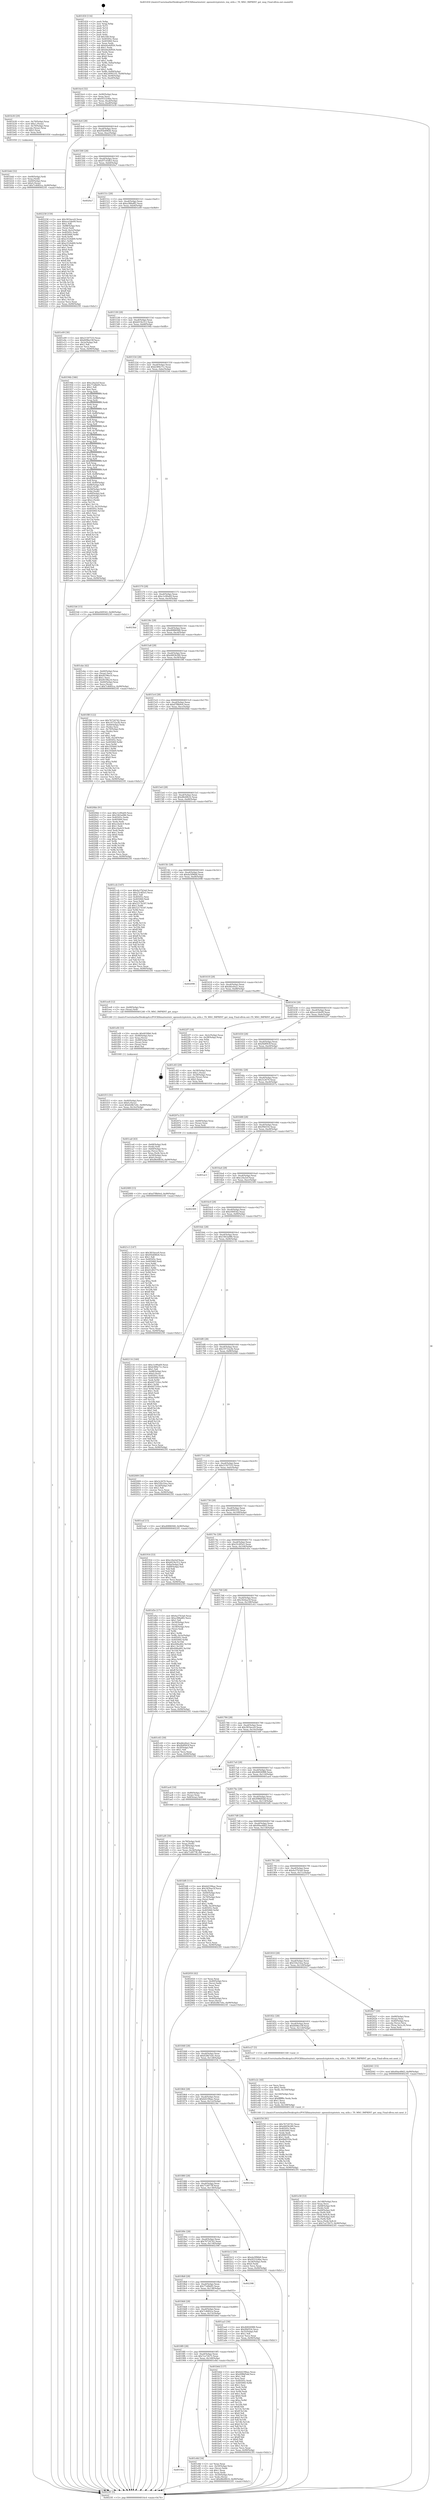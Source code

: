 digraph "0x401450" {
  label = "0x401450 (/mnt/c/Users/mathe/Desktop/tcc/POCII/binaries/extr_opensslcryptotsts_req_utils.c_TS_MSG_IMPRINT_get_msg_Final-ollvm.out::main(0))"
  labelloc = "t"
  node[shape=record]

  Entry [label="",width=0.3,height=0.3,shape=circle,fillcolor=black,style=filled]
  "0x4014c4" [label="{
     0x4014c4 [32]\l
     | [instrs]\l
     &nbsp;&nbsp;0x4014c4 \<+6\>: mov -0x90(%rbp),%eax\l
     &nbsp;&nbsp;0x4014ca \<+2\>: mov %eax,%ecx\l
     &nbsp;&nbsp;0x4014cc \<+6\>: sub $0x955324be,%ecx\l
     &nbsp;&nbsp;0x4014d2 \<+6\>: mov %eax,-0xa4(%rbp)\l
     &nbsp;&nbsp;0x4014d8 \<+6\>: mov %ecx,-0xa8(%rbp)\l
     &nbsp;&nbsp;0x4014de \<+6\>: je 0000000000401b30 \<main+0x6e0\>\l
  }"]
  "0x401b30" [label="{
     0x401b30 [29]\l
     | [instrs]\l
     &nbsp;&nbsp;0x401b30 \<+4\>: mov -0x70(%rbp),%rax\l
     &nbsp;&nbsp;0x401b34 \<+6\>: movl $0x1,(%rax)\l
     &nbsp;&nbsp;0x401b3a \<+4\>: mov -0x70(%rbp),%rax\l
     &nbsp;&nbsp;0x401b3e \<+3\>: movslq (%rax),%rax\l
     &nbsp;&nbsp;0x401b41 \<+4\>: shl $0x3,%rax\l
     &nbsp;&nbsp;0x401b45 \<+3\>: mov %rax,%rdi\l
     &nbsp;&nbsp;0x401b48 \<+5\>: call 0000000000401050 \<malloc@plt\>\l
     | [calls]\l
     &nbsp;&nbsp;0x401050 \{1\} (unknown)\l
  }"]
  "0x4014e4" [label="{
     0x4014e4 [28]\l
     | [instrs]\l
     &nbsp;&nbsp;0x4014e4 \<+5\>: jmp 00000000004014e9 \<main+0x99\>\l
     &nbsp;&nbsp;0x4014e9 \<+6\>: mov -0xa4(%rbp),%eax\l
     &nbsp;&nbsp;0x4014ef \<+5\>: sub $0x95b49826,%eax\l
     &nbsp;&nbsp;0x4014f4 \<+6\>: mov %eax,-0xac(%rbp)\l
     &nbsp;&nbsp;0x4014fa \<+6\>: je 0000000000402258 \<main+0xe08\>\l
  }"]
  Exit [label="",width=0.3,height=0.3,shape=circle,fillcolor=black,style=filled,peripheries=2]
  "0x402258" [label="{
     0x402258 [159]\l
     | [instrs]\l
     &nbsp;&nbsp;0x402258 \<+5\>: mov $0x381bece9,%eax\l
     &nbsp;&nbsp;0x40225d \<+5\>: mov $0xece2de09,%ecx\l
     &nbsp;&nbsp;0x402262 \<+2\>: mov $0x1,%dl\l
     &nbsp;&nbsp;0x402264 \<+7\>: mov -0x88(%rbp),%rsi\l
     &nbsp;&nbsp;0x40226b \<+2\>: mov (%rsi),%edi\l
     &nbsp;&nbsp;0x40226d \<+3\>: mov %edi,-0x2c(%rbp)\l
     &nbsp;&nbsp;0x402270 \<+7\>: mov 0x40505c,%edi\l
     &nbsp;&nbsp;0x402277 \<+8\>: mov 0x405060,%r8d\l
     &nbsp;&nbsp;0x40227f \<+3\>: mov %edi,%r9d\l
     &nbsp;&nbsp;0x402282 \<+7\>: sub $0xe3526d09,%r9d\l
     &nbsp;&nbsp;0x402289 \<+4\>: sub $0x1,%r9d\l
     &nbsp;&nbsp;0x40228d \<+7\>: add $0xe3526d09,%r9d\l
     &nbsp;&nbsp;0x402294 \<+4\>: imul %r9d,%edi\l
     &nbsp;&nbsp;0x402298 \<+3\>: and $0x1,%edi\l
     &nbsp;&nbsp;0x40229b \<+3\>: cmp $0x0,%edi\l
     &nbsp;&nbsp;0x40229e \<+4\>: sete %r10b\l
     &nbsp;&nbsp;0x4022a2 \<+4\>: cmp $0xa,%r8d\l
     &nbsp;&nbsp;0x4022a6 \<+4\>: setl %r11b\l
     &nbsp;&nbsp;0x4022aa \<+3\>: mov %r10b,%bl\l
     &nbsp;&nbsp;0x4022ad \<+3\>: xor $0xff,%bl\l
     &nbsp;&nbsp;0x4022b0 \<+3\>: mov %r11b,%r14b\l
     &nbsp;&nbsp;0x4022b3 \<+4\>: xor $0xff,%r14b\l
     &nbsp;&nbsp;0x4022b7 \<+3\>: xor $0x0,%dl\l
     &nbsp;&nbsp;0x4022ba \<+3\>: mov %bl,%r15b\l
     &nbsp;&nbsp;0x4022bd \<+4\>: and $0x0,%r15b\l
     &nbsp;&nbsp;0x4022c1 \<+3\>: and %dl,%r10b\l
     &nbsp;&nbsp;0x4022c4 \<+3\>: mov %r14b,%r12b\l
     &nbsp;&nbsp;0x4022c7 \<+4\>: and $0x0,%r12b\l
     &nbsp;&nbsp;0x4022cb \<+3\>: and %dl,%r11b\l
     &nbsp;&nbsp;0x4022ce \<+3\>: or %r10b,%r15b\l
     &nbsp;&nbsp;0x4022d1 \<+3\>: or %r11b,%r12b\l
     &nbsp;&nbsp;0x4022d4 \<+3\>: xor %r12b,%r15b\l
     &nbsp;&nbsp;0x4022d7 \<+3\>: or %r14b,%bl\l
     &nbsp;&nbsp;0x4022da \<+3\>: xor $0xff,%bl\l
     &nbsp;&nbsp;0x4022dd \<+3\>: or $0x0,%dl\l
     &nbsp;&nbsp;0x4022e0 \<+2\>: and %dl,%bl\l
     &nbsp;&nbsp;0x4022e2 \<+3\>: or %bl,%r15b\l
     &nbsp;&nbsp;0x4022e5 \<+4\>: test $0x1,%r15b\l
     &nbsp;&nbsp;0x4022e9 \<+3\>: cmovne %ecx,%eax\l
     &nbsp;&nbsp;0x4022ec \<+6\>: mov %eax,-0x90(%rbp)\l
     &nbsp;&nbsp;0x4022f2 \<+5\>: jmp 00000000004023f1 \<main+0xfa1\>\l
  }"]
  "0x401500" [label="{
     0x401500 [28]\l
     | [instrs]\l
     &nbsp;&nbsp;0x401500 \<+5\>: jmp 0000000000401505 \<main+0xb5\>\l
     &nbsp;&nbsp;0x401505 \<+6\>: mov -0xa4(%rbp),%eax\l
     &nbsp;&nbsp;0x40150b \<+5\>: sub $0x97145fb3,%eax\l
     &nbsp;&nbsp;0x401510 \<+6\>: mov %eax,-0xb0(%rbp)\l
     &nbsp;&nbsp;0x401516 \<+6\>: je 00000000004020a7 \<main+0xc57\>\l
  }"]
  "0x402089" [label="{
     0x402089 [15]\l
     | [instrs]\l
     &nbsp;&nbsp;0x402089 \<+10\>: movl $0xd7f8b9c6,-0x90(%rbp)\l
     &nbsp;&nbsp;0x402093 \<+5\>: jmp 00000000004023f1 \<main+0xfa1\>\l
  }"]
  "0x4020a7" [label="{
     0x4020a7\l
  }", style=dashed]
  "0x40151c" [label="{
     0x40151c [28]\l
     | [instrs]\l
     &nbsp;&nbsp;0x40151c \<+5\>: jmp 0000000000401521 \<main+0xd1\>\l
     &nbsp;&nbsp;0x401521 \<+6\>: mov -0xa4(%rbp),%eax\l
     &nbsp;&nbsp;0x401527 \<+5\>: sub $0xa388a8f2,%eax\l
     &nbsp;&nbsp;0x40152c \<+6\>: mov %eax,-0xb4(%rbp)\l
     &nbsp;&nbsp;0x401532 \<+6\>: je 0000000000401e09 \<main+0x9b9\>\l
  }"]
  "0x402041" [label="{
     0x402041 [15]\l
     | [instrs]\l
     &nbsp;&nbsp;0x402041 \<+10\>: movl $0x49ae48d3,-0x90(%rbp)\l
     &nbsp;&nbsp;0x40204b \<+5\>: jmp 00000000004023f1 \<main+0xfa1\>\l
  }"]
  "0x401e09" [label="{
     0x401e09 [30]\l
     | [instrs]\l
     &nbsp;&nbsp;0x401e09 \<+5\>: mov $0x21507533,%eax\l
     &nbsp;&nbsp;0x401e0e \<+5\>: mov $0x609be19f,%ecx\l
     &nbsp;&nbsp;0x401e13 \<+3\>: mov -0x2e(%rbp),%dl\l
     &nbsp;&nbsp;0x401e16 \<+3\>: test $0x1,%dl\l
     &nbsp;&nbsp;0x401e19 \<+3\>: cmovne %ecx,%eax\l
     &nbsp;&nbsp;0x401e1c \<+6\>: mov %eax,-0x90(%rbp)\l
     &nbsp;&nbsp;0x401e22 \<+5\>: jmp 00000000004023f1 \<main+0xfa1\>\l
  }"]
  "0x401538" [label="{
     0x401538 [28]\l
     | [instrs]\l
     &nbsp;&nbsp;0x401538 \<+5\>: jmp 000000000040153d \<main+0xed\>\l
     &nbsp;&nbsp;0x40153d \<+6\>: mov -0xa4(%rbp),%eax\l
     &nbsp;&nbsp;0x401543 \<+5\>: sub $0xb019e312,%eax\l
     &nbsp;&nbsp;0x401548 \<+6\>: mov %eax,-0xb8(%rbp)\l
     &nbsp;&nbsp;0x40154e \<+6\>: je 000000000040194b \<main+0x4fb\>\l
  }"]
  "0x401f15" [label="{
     0x401f15 [31]\l
     | [instrs]\l
     &nbsp;&nbsp;0x401f15 \<+4\>: mov -0x40(%rbp),%rcx\l
     &nbsp;&nbsp;0x401f19 \<+6\>: movl $0x0,(%rcx)\l
     &nbsp;&nbsp;0x401f1f \<+10\>: movl $0x628b7e0c,-0x90(%rbp)\l
     &nbsp;&nbsp;0x401f29 \<+6\>: mov %eax,-0x14c(%rbp)\l
     &nbsp;&nbsp;0x401f2f \<+5\>: jmp 00000000004023f1 \<main+0xfa1\>\l
  }"]
  "0x40194b" [label="{
     0x40194b [346]\l
     | [instrs]\l
     &nbsp;&nbsp;0x40194b \<+5\>: mov $0xc24a5ef,%eax\l
     &nbsp;&nbsp;0x401950 \<+5\>: mov $0x77afbb95,%ecx\l
     &nbsp;&nbsp;0x401955 \<+2\>: mov $0x1,%dl\l
     &nbsp;&nbsp;0x401957 \<+2\>: xor %esi,%esi\l
     &nbsp;&nbsp;0x401959 \<+3\>: mov %rsp,%rdi\l
     &nbsp;&nbsp;0x40195c \<+4\>: add $0xfffffffffffffff0,%rdi\l
     &nbsp;&nbsp;0x401960 \<+3\>: mov %rdi,%rsp\l
     &nbsp;&nbsp;0x401963 \<+7\>: mov %rdi,-0x88(%rbp)\l
     &nbsp;&nbsp;0x40196a \<+3\>: mov %rsp,%rdi\l
     &nbsp;&nbsp;0x40196d \<+4\>: add $0xfffffffffffffff0,%rdi\l
     &nbsp;&nbsp;0x401971 \<+3\>: mov %rdi,%rsp\l
     &nbsp;&nbsp;0x401974 \<+3\>: mov %rsp,%r8\l
     &nbsp;&nbsp;0x401977 \<+4\>: add $0xfffffffffffffff0,%r8\l
     &nbsp;&nbsp;0x40197b \<+3\>: mov %r8,%rsp\l
     &nbsp;&nbsp;0x40197e \<+4\>: mov %r8,-0x80(%rbp)\l
     &nbsp;&nbsp;0x401982 \<+3\>: mov %rsp,%r8\l
     &nbsp;&nbsp;0x401985 \<+4\>: add $0xfffffffffffffff0,%r8\l
     &nbsp;&nbsp;0x401989 \<+3\>: mov %r8,%rsp\l
     &nbsp;&nbsp;0x40198c \<+4\>: mov %r8,-0x78(%rbp)\l
     &nbsp;&nbsp;0x401990 \<+3\>: mov %rsp,%r8\l
     &nbsp;&nbsp;0x401993 \<+4\>: add $0xfffffffffffffff0,%r8\l
     &nbsp;&nbsp;0x401997 \<+3\>: mov %r8,%rsp\l
     &nbsp;&nbsp;0x40199a \<+4\>: mov %r8,-0x70(%rbp)\l
     &nbsp;&nbsp;0x40199e \<+3\>: mov %rsp,%r8\l
     &nbsp;&nbsp;0x4019a1 \<+4\>: add $0xfffffffffffffff0,%r8\l
     &nbsp;&nbsp;0x4019a5 \<+3\>: mov %r8,%rsp\l
     &nbsp;&nbsp;0x4019a8 \<+4\>: mov %r8,-0x68(%rbp)\l
     &nbsp;&nbsp;0x4019ac \<+3\>: mov %rsp,%r8\l
     &nbsp;&nbsp;0x4019af \<+4\>: add $0xfffffffffffffff0,%r8\l
     &nbsp;&nbsp;0x4019b3 \<+3\>: mov %r8,%rsp\l
     &nbsp;&nbsp;0x4019b6 \<+4\>: mov %r8,-0x60(%rbp)\l
     &nbsp;&nbsp;0x4019ba \<+3\>: mov %rsp,%r8\l
     &nbsp;&nbsp;0x4019bd \<+4\>: add $0xfffffffffffffff0,%r8\l
     &nbsp;&nbsp;0x4019c1 \<+3\>: mov %r8,%rsp\l
     &nbsp;&nbsp;0x4019c4 \<+4\>: mov %r8,-0x58(%rbp)\l
     &nbsp;&nbsp;0x4019c8 \<+3\>: mov %rsp,%r8\l
     &nbsp;&nbsp;0x4019cb \<+4\>: add $0xfffffffffffffff0,%r8\l
     &nbsp;&nbsp;0x4019cf \<+3\>: mov %r8,%rsp\l
     &nbsp;&nbsp;0x4019d2 \<+4\>: mov %r8,-0x50(%rbp)\l
     &nbsp;&nbsp;0x4019d6 \<+3\>: mov %rsp,%r8\l
     &nbsp;&nbsp;0x4019d9 \<+4\>: add $0xfffffffffffffff0,%r8\l
     &nbsp;&nbsp;0x4019dd \<+3\>: mov %r8,%rsp\l
     &nbsp;&nbsp;0x4019e0 \<+4\>: mov %r8,-0x48(%rbp)\l
     &nbsp;&nbsp;0x4019e4 \<+3\>: mov %rsp,%r8\l
     &nbsp;&nbsp;0x4019e7 \<+4\>: add $0xfffffffffffffff0,%r8\l
     &nbsp;&nbsp;0x4019eb \<+3\>: mov %r8,%rsp\l
     &nbsp;&nbsp;0x4019ee \<+4\>: mov %r8,-0x40(%rbp)\l
     &nbsp;&nbsp;0x4019f2 \<+7\>: mov -0x88(%rbp),%r8\l
     &nbsp;&nbsp;0x4019f9 \<+7\>: movl $0x0,(%r8)\l
     &nbsp;&nbsp;0x401a00 \<+7\>: mov -0x94(%rbp),%r9d\l
     &nbsp;&nbsp;0x401a07 \<+3\>: mov %r9d,(%rdi)\l
     &nbsp;&nbsp;0x401a0a \<+4\>: mov -0x80(%rbp),%r8\l
     &nbsp;&nbsp;0x401a0e \<+7\>: mov -0xa0(%rbp),%r10\l
     &nbsp;&nbsp;0x401a15 \<+3\>: mov %r10,(%r8)\l
     &nbsp;&nbsp;0x401a18 \<+3\>: cmpl $0x2,(%rdi)\l
     &nbsp;&nbsp;0x401a1b \<+4\>: setne %r11b\l
     &nbsp;&nbsp;0x401a1f \<+4\>: and $0x1,%r11b\l
     &nbsp;&nbsp;0x401a23 \<+4\>: mov %r11b,-0x35(%rbp)\l
     &nbsp;&nbsp;0x401a27 \<+7\>: mov 0x40505c,%ebx\l
     &nbsp;&nbsp;0x401a2e \<+8\>: mov 0x405060,%r14d\l
     &nbsp;&nbsp;0x401a36 \<+3\>: sub $0x1,%esi\l
     &nbsp;&nbsp;0x401a39 \<+3\>: mov %ebx,%r15d\l
     &nbsp;&nbsp;0x401a3c \<+3\>: add %esi,%r15d\l
     &nbsp;&nbsp;0x401a3f \<+4\>: imul %r15d,%ebx\l
     &nbsp;&nbsp;0x401a43 \<+3\>: and $0x1,%ebx\l
     &nbsp;&nbsp;0x401a46 \<+3\>: cmp $0x0,%ebx\l
     &nbsp;&nbsp;0x401a49 \<+4\>: sete %r11b\l
     &nbsp;&nbsp;0x401a4d \<+4\>: cmp $0xa,%r14d\l
     &nbsp;&nbsp;0x401a51 \<+4\>: setl %r12b\l
     &nbsp;&nbsp;0x401a55 \<+3\>: mov %r11b,%r13b\l
     &nbsp;&nbsp;0x401a58 \<+4\>: xor $0xff,%r13b\l
     &nbsp;&nbsp;0x401a5c \<+3\>: mov %r12b,%sil\l
     &nbsp;&nbsp;0x401a5f \<+4\>: xor $0xff,%sil\l
     &nbsp;&nbsp;0x401a63 \<+3\>: xor $0x0,%dl\l
     &nbsp;&nbsp;0x401a66 \<+3\>: mov %r13b,%dil\l
     &nbsp;&nbsp;0x401a69 \<+4\>: and $0x0,%dil\l
     &nbsp;&nbsp;0x401a6d \<+3\>: and %dl,%r11b\l
     &nbsp;&nbsp;0x401a70 \<+3\>: mov %sil,%r8b\l
     &nbsp;&nbsp;0x401a73 \<+4\>: and $0x0,%r8b\l
     &nbsp;&nbsp;0x401a77 \<+3\>: and %dl,%r12b\l
     &nbsp;&nbsp;0x401a7a \<+3\>: or %r11b,%dil\l
     &nbsp;&nbsp;0x401a7d \<+3\>: or %r12b,%r8b\l
     &nbsp;&nbsp;0x401a80 \<+3\>: xor %r8b,%dil\l
     &nbsp;&nbsp;0x401a83 \<+3\>: or %sil,%r13b\l
     &nbsp;&nbsp;0x401a86 \<+4\>: xor $0xff,%r13b\l
     &nbsp;&nbsp;0x401a8a \<+3\>: or $0x0,%dl\l
     &nbsp;&nbsp;0x401a8d \<+3\>: and %dl,%r13b\l
     &nbsp;&nbsp;0x401a90 \<+3\>: or %r13b,%dil\l
     &nbsp;&nbsp;0x401a93 \<+4\>: test $0x1,%dil\l
     &nbsp;&nbsp;0x401a97 \<+3\>: cmovne %ecx,%eax\l
     &nbsp;&nbsp;0x401a9a \<+6\>: mov %eax,-0x90(%rbp)\l
     &nbsp;&nbsp;0x401aa0 \<+5\>: jmp 00000000004023f1 \<main+0xfa1\>\l
  }"]
  "0x401554" [label="{
     0x401554 [28]\l
     | [instrs]\l
     &nbsp;&nbsp;0x401554 \<+5\>: jmp 0000000000401559 \<main+0x109\>\l
     &nbsp;&nbsp;0x401559 \<+6\>: mov -0xa4(%rbp),%eax\l
     &nbsp;&nbsp;0x40155f \<+5\>: sub $0xb389e71c,%eax\l
     &nbsp;&nbsp;0x401564 \<+6\>: mov %eax,-0xbc(%rbp)\l
     &nbsp;&nbsp;0x40156a \<+6\>: je 00000000004021b6 \<main+0xd66\>\l
  }"]
  "0x401ef4" [label="{
     0x401ef4 [33]\l
     | [instrs]\l
     &nbsp;&nbsp;0x401ef4 \<+10\>: movabs $0x4030b6,%rdi\l
     &nbsp;&nbsp;0x401efe \<+4\>: mov -0x48(%rbp),%rcx\l
     &nbsp;&nbsp;0x401f02 \<+3\>: mov %rax,(%rcx)\l
     &nbsp;&nbsp;0x401f05 \<+4\>: mov -0x48(%rbp),%rax\l
     &nbsp;&nbsp;0x401f09 \<+3\>: mov (%rax),%rax\l
     &nbsp;&nbsp;0x401f0c \<+2\>: mov (%rax),%esi\l
     &nbsp;&nbsp;0x401f0e \<+2\>: mov $0x0,%al\l
     &nbsp;&nbsp;0x401f10 \<+5\>: call 0000000000401040 \<printf@plt\>\l
     | [calls]\l
     &nbsp;&nbsp;0x401040 \{1\} (unknown)\l
  }"]
  "0x4021b6" [label="{
     0x4021b6 [15]\l
     | [instrs]\l
     &nbsp;&nbsp;0x4021b6 \<+10\>: movl $0xe049542,-0x90(%rbp)\l
     &nbsp;&nbsp;0x4021c0 \<+5\>: jmp 00000000004023f1 \<main+0xfa1\>\l
  }"]
  "0x401570" [label="{
     0x401570 [28]\l
     | [instrs]\l
     &nbsp;&nbsp;0x401570 \<+5\>: jmp 0000000000401575 \<main+0x125\>\l
     &nbsp;&nbsp;0x401575 \<+6\>: mov -0xa4(%rbp),%eax\l
     &nbsp;&nbsp;0x40157b \<+5\>: sub $0xc1e90a69,%eax\l
     &nbsp;&nbsp;0x401580 \<+6\>: mov %eax,-0xc0(%rbp)\l
     &nbsp;&nbsp;0x401586 \<+6\>: je 00000000004023bd \<main+0xf6d\>\l
  }"]
  "0x40190c" [label="{
     0x40190c\l
  }", style=dashed]
  "0x4023bd" [label="{
     0x4023bd\l
  }", style=dashed]
  "0x40158c" [label="{
     0x40158c [28]\l
     | [instrs]\l
     &nbsp;&nbsp;0x40158c \<+5\>: jmp 0000000000401591 \<main+0x141\>\l
     &nbsp;&nbsp;0x401591 \<+6\>: mov -0xa4(%rbp),%eax\l
     &nbsp;&nbsp;0x401597 \<+5\>: sub $0xd0886948,%eax\l
     &nbsp;&nbsp;0x40159c \<+6\>: mov %eax,-0xc4(%rbp)\l
     &nbsp;&nbsp;0x4015a2 \<+6\>: je 0000000000401ebe \<main+0xa6e\>\l
  }"]
  "0x401e8d" [label="{
     0x401e8d [34]\l
     | [instrs]\l
     &nbsp;&nbsp;0x401e8d \<+2\>: xor %eax,%eax\l
     &nbsp;&nbsp;0x401e8f \<+4\>: mov -0x50(%rbp),%rcx\l
     &nbsp;&nbsp;0x401e93 \<+2\>: mov (%rcx),%edx\l
     &nbsp;&nbsp;0x401e95 \<+3\>: sub $0x1,%eax\l
     &nbsp;&nbsp;0x401e98 \<+2\>: sub %eax,%edx\l
     &nbsp;&nbsp;0x401e9a \<+4\>: mov -0x50(%rbp),%rcx\l
     &nbsp;&nbsp;0x401e9e \<+2\>: mov %edx,(%rcx)\l
     &nbsp;&nbsp;0x401ea0 \<+10\>: movl $0xd8e6fb16,-0x90(%rbp)\l
     &nbsp;&nbsp;0x401eaa \<+5\>: jmp 00000000004023f1 \<main+0xfa1\>\l
  }"]
  "0x401ebe" [label="{
     0x401ebe [42]\l
     | [instrs]\l
     &nbsp;&nbsp;0x401ebe \<+4\>: mov -0x60(%rbp),%rax\l
     &nbsp;&nbsp;0x401ec2 \<+2\>: mov (%rax),%ecx\l
     &nbsp;&nbsp;0x401ec4 \<+6\>: add $0xf4198a10,%ecx\l
     &nbsp;&nbsp;0x401eca \<+3\>: add $0x1,%ecx\l
     &nbsp;&nbsp;0x401ecd \<+6\>: sub $0xf4198a10,%ecx\l
     &nbsp;&nbsp;0x401ed3 \<+4\>: mov -0x60(%rbp),%rax\l
     &nbsp;&nbsp;0x401ed7 \<+2\>: mov %ecx,(%rax)\l
     &nbsp;&nbsp;0x401ed9 \<+10\>: movl $0x7c4682ca,-0x90(%rbp)\l
     &nbsp;&nbsp;0x401ee3 \<+5\>: jmp 00000000004023f1 \<main+0xfa1\>\l
  }"]
  "0x4015a8" [label="{
     0x4015a8 [28]\l
     | [instrs]\l
     &nbsp;&nbsp;0x4015a8 \<+5\>: jmp 00000000004015ad \<main+0x15d\>\l
     &nbsp;&nbsp;0x4015ad \<+6\>: mov -0xa4(%rbp),%eax\l
     &nbsp;&nbsp;0x4015b3 \<+5\>: sub $0xd483b280,%eax\l
     &nbsp;&nbsp;0x4015b8 \<+6\>: mov %eax,-0xc8(%rbp)\l
     &nbsp;&nbsp;0x4015be \<+6\>: je 0000000000401f8f \<main+0xb3f\>\l
  }"]
  "0x401e58" [label="{
     0x401e58 [53]\l
     | [instrs]\l
     &nbsp;&nbsp;0x401e58 \<+6\>: mov -0x148(%rbp),%ecx\l
     &nbsp;&nbsp;0x401e5e \<+3\>: imul %eax,%ecx\l
     &nbsp;&nbsp;0x401e61 \<+4\>: mov -0x68(%rbp),%rdi\l
     &nbsp;&nbsp;0x401e65 \<+3\>: mov (%rdi),%rdi\l
     &nbsp;&nbsp;0x401e68 \<+4\>: mov -0x60(%rbp),%r8\l
     &nbsp;&nbsp;0x401e6c \<+3\>: movslq (%r8),%r8\l
     &nbsp;&nbsp;0x401e6f \<+4\>: mov (%rdi,%r8,8),%rdi\l
     &nbsp;&nbsp;0x401e73 \<+4\>: mov -0x50(%rbp),%r8\l
     &nbsp;&nbsp;0x401e77 \<+3\>: movslq (%r8),%r8\l
     &nbsp;&nbsp;0x401e7a \<+4\>: mov %ecx,(%rdi,%r8,4)\l
     &nbsp;&nbsp;0x401e7e \<+10\>: movl $0x7ca72b75,-0x90(%rbp)\l
     &nbsp;&nbsp;0x401e88 \<+5\>: jmp 00000000004023f1 \<main+0xfa1\>\l
  }"]
  "0x401f8f" [label="{
     0x401f8f [122]\l
     | [instrs]\l
     &nbsp;&nbsp;0x401f8f \<+5\>: mov $0x76724742,%eax\l
     &nbsp;&nbsp;0x401f94 \<+5\>: mov $0x19732a3b,%ecx\l
     &nbsp;&nbsp;0x401f99 \<+4\>: mov -0x40(%rbp),%rdx\l
     &nbsp;&nbsp;0x401f9d \<+2\>: mov (%rdx),%esi\l
     &nbsp;&nbsp;0x401f9f \<+4\>: mov -0x70(%rbp),%rdx\l
     &nbsp;&nbsp;0x401fa3 \<+2\>: cmp (%rdx),%esi\l
     &nbsp;&nbsp;0x401fa5 \<+4\>: setl %dil\l
     &nbsp;&nbsp;0x401fa9 \<+4\>: and $0x1,%dil\l
     &nbsp;&nbsp;0x401fad \<+4\>: mov %dil,-0x2d(%rbp)\l
     &nbsp;&nbsp;0x401fb1 \<+7\>: mov 0x40505c,%esi\l
     &nbsp;&nbsp;0x401fb8 \<+8\>: mov 0x405060,%r8d\l
     &nbsp;&nbsp;0x401fc0 \<+3\>: mov %esi,%r9d\l
     &nbsp;&nbsp;0x401fc3 \<+7\>: add $0x105bb9,%r9d\l
     &nbsp;&nbsp;0x401fca \<+4\>: sub $0x1,%r9d\l
     &nbsp;&nbsp;0x401fce \<+7\>: sub $0x105bb9,%r9d\l
     &nbsp;&nbsp;0x401fd5 \<+4\>: imul %r9d,%esi\l
     &nbsp;&nbsp;0x401fd9 \<+3\>: and $0x1,%esi\l
     &nbsp;&nbsp;0x401fdc \<+3\>: cmp $0x0,%esi\l
     &nbsp;&nbsp;0x401fdf \<+4\>: sete %dil\l
     &nbsp;&nbsp;0x401fe3 \<+4\>: cmp $0xa,%r8d\l
     &nbsp;&nbsp;0x401fe7 \<+4\>: setl %r10b\l
     &nbsp;&nbsp;0x401feb \<+3\>: mov %dil,%r11b\l
     &nbsp;&nbsp;0x401fee \<+3\>: and %r10b,%r11b\l
     &nbsp;&nbsp;0x401ff1 \<+3\>: xor %r10b,%dil\l
     &nbsp;&nbsp;0x401ff4 \<+3\>: or %dil,%r11b\l
     &nbsp;&nbsp;0x401ff7 \<+4\>: test $0x1,%r11b\l
     &nbsp;&nbsp;0x401ffb \<+3\>: cmovne %ecx,%eax\l
     &nbsp;&nbsp;0x401ffe \<+6\>: mov %eax,-0x90(%rbp)\l
     &nbsp;&nbsp;0x402004 \<+5\>: jmp 00000000004023f1 \<main+0xfa1\>\l
  }"]
  "0x4015c4" [label="{
     0x4015c4 [28]\l
     | [instrs]\l
     &nbsp;&nbsp;0x4015c4 \<+5\>: jmp 00000000004015c9 \<main+0x179\>\l
     &nbsp;&nbsp;0x4015c9 \<+6\>: mov -0xa4(%rbp),%eax\l
     &nbsp;&nbsp;0x4015cf \<+5\>: sub $0xd7f8b9c6,%eax\l
     &nbsp;&nbsp;0x4015d4 \<+6\>: mov %eax,-0xcc(%rbp)\l
     &nbsp;&nbsp;0x4015da \<+6\>: je 00000000004020bb \<main+0xc6b\>\l
  }"]
  "0x401e2c" [label="{
     0x401e2c [44]\l
     | [instrs]\l
     &nbsp;&nbsp;0x401e2c \<+2\>: xor %ecx,%ecx\l
     &nbsp;&nbsp;0x401e2e \<+5\>: mov $0x2,%edx\l
     &nbsp;&nbsp;0x401e33 \<+6\>: mov %edx,-0x144(%rbp)\l
     &nbsp;&nbsp;0x401e39 \<+1\>: cltd\l
     &nbsp;&nbsp;0x401e3a \<+6\>: mov -0x144(%rbp),%esi\l
     &nbsp;&nbsp;0x401e40 \<+2\>: idiv %esi\l
     &nbsp;&nbsp;0x401e42 \<+6\>: imul $0xfffffffe,%edx,%edx\l
     &nbsp;&nbsp;0x401e48 \<+3\>: sub $0x1,%ecx\l
     &nbsp;&nbsp;0x401e4b \<+2\>: sub %ecx,%edx\l
     &nbsp;&nbsp;0x401e4d \<+6\>: mov %edx,-0x148(%rbp)\l
     &nbsp;&nbsp;0x401e53 \<+5\>: call 0000000000401160 \<next_i\>\l
     | [calls]\l
     &nbsp;&nbsp;0x401160 \{1\} (/mnt/c/Users/mathe/Desktop/tcc/POCII/binaries/extr_opensslcryptotsts_req_utils.c_TS_MSG_IMPRINT_get_msg_Final-ollvm.out::next_i)\l
  }"]
  "0x4020bb" [label="{
     0x4020bb [91]\l
     | [instrs]\l
     &nbsp;&nbsp;0x4020bb \<+5\>: mov $0xc1e90a69,%eax\l
     &nbsp;&nbsp;0x4020c0 \<+5\>: mov $0x1063a086,%ecx\l
     &nbsp;&nbsp;0x4020c5 \<+7\>: mov 0x40505c,%edx\l
     &nbsp;&nbsp;0x4020cc \<+7\>: mov 0x405060,%esi\l
     &nbsp;&nbsp;0x4020d3 \<+2\>: mov %edx,%edi\l
     &nbsp;&nbsp;0x4020d5 \<+6\>: add $0xccba4c9,%edi\l
     &nbsp;&nbsp;0x4020db \<+3\>: sub $0x1,%edi\l
     &nbsp;&nbsp;0x4020de \<+6\>: sub $0xccba4c9,%edi\l
     &nbsp;&nbsp;0x4020e4 \<+3\>: imul %edi,%edx\l
     &nbsp;&nbsp;0x4020e7 \<+3\>: and $0x1,%edx\l
     &nbsp;&nbsp;0x4020ea \<+3\>: cmp $0x0,%edx\l
     &nbsp;&nbsp;0x4020ed \<+4\>: sete %r8b\l
     &nbsp;&nbsp;0x4020f1 \<+3\>: cmp $0xa,%esi\l
     &nbsp;&nbsp;0x4020f4 \<+4\>: setl %r9b\l
     &nbsp;&nbsp;0x4020f8 \<+3\>: mov %r8b,%r10b\l
     &nbsp;&nbsp;0x4020fb \<+3\>: and %r9b,%r10b\l
     &nbsp;&nbsp;0x4020fe \<+3\>: xor %r9b,%r8b\l
     &nbsp;&nbsp;0x402101 \<+3\>: or %r8b,%r10b\l
     &nbsp;&nbsp;0x402104 \<+4\>: test $0x1,%r10b\l
     &nbsp;&nbsp;0x402108 \<+3\>: cmovne %ecx,%eax\l
     &nbsp;&nbsp;0x40210b \<+6\>: mov %eax,-0x90(%rbp)\l
     &nbsp;&nbsp;0x402111 \<+5\>: jmp 00000000004023f1 \<main+0xfa1\>\l
  }"]
  "0x4015e0" [label="{
     0x4015e0 [28]\l
     | [instrs]\l
     &nbsp;&nbsp;0x4015e0 \<+5\>: jmp 00000000004015e5 \<main+0x195\>\l
     &nbsp;&nbsp;0x4015e5 \<+6\>: mov -0xa4(%rbp),%eax\l
     &nbsp;&nbsp;0x4015eb \<+5\>: sub $0xd8e6fb16,%eax\l
     &nbsp;&nbsp;0x4015f0 \<+6\>: mov %eax,-0xd0(%rbp)\l
     &nbsp;&nbsp;0x4015f6 \<+6\>: je 0000000000401ccb \<main+0x87b\>\l
  }"]
  "0x401ca0" [label="{
     0x401ca0 [43]\l
     | [instrs]\l
     &nbsp;&nbsp;0x401ca0 \<+4\>: mov -0x68(%rbp),%rdi\l
     &nbsp;&nbsp;0x401ca4 \<+3\>: mov (%rdi),%rdi\l
     &nbsp;&nbsp;0x401ca7 \<+4\>: mov -0x60(%rbp),%rcx\l
     &nbsp;&nbsp;0x401cab \<+3\>: movslq (%rcx),%rcx\l
     &nbsp;&nbsp;0x401cae \<+4\>: mov %rax,(%rdi,%rcx,8)\l
     &nbsp;&nbsp;0x401cb2 \<+4\>: mov -0x50(%rbp),%rax\l
     &nbsp;&nbsp;0x401cb6 \<+6\>: movl $0x0,(%rax)\l
     &nbsp;&nbsp;0x401cbc \<+10\>: movl $0xd8e6fb16,-0x90(%rbp)\l
     &nbsp;&nbsp;0x401cc6 \<+5\>: jmp 00000000004023f1 \<main+0xfa1\>\l
  }"]
  "0x401ccb" [label="{
     0x401ccb [147]\l
     | [instrs]\l
     &nbsp;&nbsp;0x401ccb \<+5\>: mov $0x4a37b3a0,%eax\l
     &nbsp;&nbsp;0x401cd0 \<+5\>: mov $0x25c4f5e5,%ecx\l
     &nbsp;&nbsp;0x401cd5 \<+2\>: mov $0x1,%dl\l
     &nbsp;&nbsp;0x401cd7 \<+7\>: mov 0x40505c,%esi\l
     &nbsp;&nbsp;0x401cde \<+7\>: mov 0x405060,%edi\l
     &nbsp;&nbsp;0x401ce5 \<+3\>: mov %esi,%r8d\l
     &nbsp;&nbsp;0x401ce8 \<+7\>: sub $0x5217b187,%r8d\l
     &nbsp;&nbsp;0x401cef \<+4\>: sub $0x1,%r8d\l
     &nbsp;&nbsp;0x401cf3 \<+7\>: add $0x5217b187,%r8d\l
     &nbsp;&nbsp;0x401cfa \<+4\>: imul %r8d,%esi\l
     &nbsp;&nbsp;0x401cfe \<+3\>: and $0x1,%esi\l
     &nbsp;&nbsp;0x401d01 \<+3\>: cmp $0x0,%esi\l
     &nbsp;&nbsp;0x401d04 \<+4\>: sete %r9b\l
     &nbsp;&nbsp;0x401d08 \<+3\>: cmp $0xa,%edi\l
     &nbsp;&nbsp;0x401d0b \<+4\>: setl %r10b\l
     &nbsp;&nbsp;0x401d0f \<+3\>: mov %r9b,%r11b\l
     &nbsp;&nbsp;0x401d12 \<+4\>: xor $0xff,%r11b\l
     &nbsp;&nbsp;0x401d16 \<+3\>: mov %r10b,%bl\l
     &nbsp;&nbsp;0x401d19 \<+3\>: xor $0xff,%bl\l
     &nbsp;&nbsp;0x401d1c \<+3\>: xor $0x1,%dl\l
     &nbsp;&nbsp;0x401d1f \<+3\>: mov %r11b,%r14b\l
     &nbsp;&nbsp;0x401d22 \<+4\>: and $0xff,%r14b\l
     &nbsp;&nbsp;0x401d26 \<+3\>: and %dl,%r9b\l
     &nbsp;&nbsp;0x401d29 \<+3\>: mov %bl,%r15b\l
     &nbsp;&nbsp;0x401d2c \<+4\>: and $0xff,%r15b\l
     &nbsp;&nbsp;0x401d30 \<+3\>: and %dl,%r10b\l
     &nbsp;&nbsp;0x401d33 \<+3\>: or %r9b,%r14b\l
     &nbsp;&nbsp;0x401d36 \<+3\>: or %r10b,%r15b\l
     &nbsp;&nbsp;0x401d39 \<+3\>: xor %r15b,%r14b\l
     &nbsp;&nbsp;0x401d3c \<+3\>: or %bl,%r11b\l
     &nbsp;&nbsp;0x401d3f \<+4\>: xor $0xff,%r11b\l
     &nbsp;&nbsp;0x401d43 \<+3\>: or $0x1,%dl\l
     &nbsp;&nbsp;0x401d46 \<+3\>: and %dl,%r11b\l
     &nbsp;&nbsp;0x401d49 \<+3\>: or %r11b,%r14b\l
     &nbsp;&nbsp;0x401d4c \<+4\>: test $0x1,%r14b\l
     &nbsp;&nbsp;0x401d50 \<+3\>: cmovne %ecx,%eax\l
     &nbsp;&nbsp;0x401d53 \<+6\>: mov %eax,-0x90(%rbp)\l
     &nbsp;&nbsp;0x401d59 \<+5\>: jmp 00000000004023f1 \<main+0xfa1\>\l
  }"]
  "0x4015fc" [label="{
     0x4015fc [28]\l
     | [instrs]\l
     &nbsp;&nbsp;0x4015fc \<+5\>: jmp 0000000000401601 \<main+0x1b1\>\l
     &nbsp;&nbsp;0x401601 \<+6\>: mov -0xa4(%rbp),%eax\l
     &nbsp;&nbsp;0x401607 \<+5\>: sub $0xda5f96b8,%eax\l
     &nbsp;&nbsp;0x40160c \<+6\>: mov %eax,-0xd4(%rbp)\l
     &nbsp;&nbsp;0x401612 \<+6\>: je 0000000000402098 \<main+0xc48\>\l
  }"]
  "0x4018f0" [label="{
     0x4018f0 [28]\l
     | [instrs]\l
     &nbsp;&nbsp;0x4018f0 \<+5\>: jmp 00000000004018f5 \<main+0x4a5\>\l
     &nbsp;&nbsp;0x4018f5 \<+6\>: mov -0xa4(%rbp),%eax\l
     &nbsp;&nbsp;0x4018fb \<+5\>: sub $0x7ca72b75,%eax\l
     &nbsp;&nbsp;0x401900 \<+6\>: mov %eax,-0x140(%rbp)\l
     &nbsp;&nbsp;0x401906 \<+6\>: je 0000000000401e8d \<main+0xa3d\>\l
  }"]
  "0x402098" [label="{
     0x402098\l
  }", style=dashed]
  "0x401618" [label="{
     0x401618 [28]\l
     | [instrs]\l
     &nbsp;&nbsp;0x401618 \<+5\>: jmp 000000000040161d \<main+0x1cd\>\l
     &nbsp;&nbsp;0x40161d \<+6\>: mov -0xa4(%rbp),%eax\l
     &nbsp;&nbsp;0x401623 \<+5\>: sub $0xddcefea1,%eax\l
     &nbsp;&nbsp;0x401628 \<+6\>: mov %eax,-0xd8(%rbp)\l
     &nbsp;&nbsp;0x40162e \<+6\>: je 0000000000401ee8 \<main+0xa98\>\l
  }"]
  "0x401b6d" [label="{
     0x401b6d [137]\l
     | [instrs]\l
     &nbsp;&nbsp;0x401b6d \<+5\>: mov $0x6d239bac,%eax\l
     &nbsp;&nbsp;0x401b72 \<+5\>: mov $0x498bf5dd,%ecx\l
     &nbsp;&nbsp;0x401b77 \<+2\>: mov $0x1,%dl\l
     &nbsp;&nbsp;0x401b79 \<+2\>: xor %esi,%esi\l
     &nbsp;&nbsp;0x401b7b \<+7\>: mov 0x40505c,%edi\l
     &nbsp;&nbsp;0x401b82 \<+8\>: mov 0x405060,%r8d\l
     &nbsp;&nbsp;0x401b8a \<+3\>: sub $0x1,%esi\l
     &nbsp;&nbsp;0x401b8d \<+3\>: mov %edi,%r9d\l
     &nbsp;&nbsp;0x401b90 \<+3\>: add %esi,%r9d\l
     &nbsp;&nbsp;0x401b93 \<+4\>: imul %r9d,%edi\l
     &nbsp;&nbsp;0x401b97 \<+3\>: and $0x1,%edi\l
     &nbsp;&nbsp;0x401b9a \<+3\>: cmp $0x0,%edi\l
     &nbsp;&nbsp;0x401b9d \<+4\>: sete %r10b\l
     &nbsp;&nbsp;0x401ba1 \<+4\>: cmp $0xa,%r8d\l
     &nbsp;&nbsp;0x401ba5 \<+4\>: setl %r11b\l
     &nbsp;&nbsp;0x401ba9 \<+3\>: mov %r10b,%bl\l
     &nbsp;&nbsp;0x401bac \<+3\>: xor $0xff,%bl\l
     &nbsp;&nbsp;0x401baf \<+3\>: mov %r11b,%r14b\l
     &nbsp;&nbsp;0x401bb2 \<+4\>: xor $0xff,%r14b\l
     &nbsp;&nbsp;0x401bb6 \<+3\>: xor $0x0,%dl\l
     &nbsp;&nbsp;0x401bb9 \<+3\>: mov %bl,%r15b\l
     &nbsp;&nbsp;0x401bbc \<+4\>: and $0x0,%r15b\l
     &nbsp;&nbsp;0x401bc0 \<+3\>: and %dl,%r10b\l
     &nbsp;&nbsp;0x401bc3 \<+3\>: mov %r14b,%r12b\l
     &nbsp;&nbsp;0x401bc6 \<+4\>: and $0x0,%r12b\l
     &nbsp;&nbsp;0x401bca \<+3\>: and %dl,%r11b\l
     &nbsp;&nbsp;0x401bcd \<+3\>: or %r10b,%r15b\l
     &nbsp;&nbsp;0x401bd0 \<+3\>: or %r11b,%r12b\l
     &nbsp;&nbsp;0x401bd3 \<+3\>: xor %r12b,%r15b\l
     &nbsp;&nbsp;0x401bd6 \<+3\>: or %r14b,%bl\l
     &nbsp;&nbsp;0x401bd9 \<+3\>: xor $0xff,%bl\l
     &nbsp;&nbsp;0x401bdc \<+3\>: or $0x0,%dl\l
     &nbsp;&nbsp;0x401bdf \<+2\>: and %dl,%bl\l
     &nbsp;&nbsp;0x401be1 \<+3\>: or %bl,%r15b\l
     &nbsp;&nbsp;0x401be4 \<+4\>: test $0x1,%r15b\l
     &nbsp;&nbsp;0x401be8 \<+3\>: cmovne %ecx,%eax\l
     &nbsp;&nbsp;0x401beb \<+6\>: mov %eax,-0x90(%rbp)\l
     &nbsp;&nbsp;0x401bf1 \<+5\>: jmp 00000000004023f1 \<main+0xfa1\>\l
  }"]
  "0x401ee8" [label="{
     0x401ee8 [12]\l
     | [instrs]\l
     &nbsp;&nbsp;0x401ee8 \<+4\>: mov -0x68(%rbp),%rax\l
     &nbsp;&nbsp;0x401eec \<+3\>: mov (%rax),%rdi\l
     &nbsp;&nbsp;0x401eef \<+5\>: call 0000000000401240 \<TS_MSG_IMPRINT_get_msg\>\l
     | [calls]\l
     &nbsp;&nbsp;0x401240 \{1\} (/mnt/c/Users/mathe/Desktop/tcc/POCII/binaries/extr_opensslcryptotsts_req_utils.c_TS_MSG_IMPRINT_get_msg_Final-ollvm.out::TS_MSG_IMPRINT_get_msg)\l
  }"]
  "0x401634" [label="{
     0x401634 [28]\l
     | [instrs]\l
     &nbsp;&nbsp;0x401634 \<+5\>: jmp 0000000000401639 \<main+0x1e9\>\l
     &nbsp;&nbsp;0x401639 \<+6\>: mov -0xa4(%rbp),%eax\l
     &nbsp;&nbsp;0x40163f \<+5\>: sub $0xece2de09,%eax\l
     &nbsp;&nbsp;0x401644 \<+6\>: mov %eax,-0xdc(%rbp)\l
     &nbsp;&nbsp;0x40164a \<+6\>: je 00000000004022f7 \<main+0xea7\>\l
  }"]
  "0x401b4d" [label="{
     0x401b4d [32]\l
     | [instrs]\l
     &nbsp;&nbsp;0x401b4d \<+4\>: mov -0x68(%rbp),%rdi\l
     &nbsp;&nbsp;0x401b51 \<+3\>: mov %rax,(%rdi)\l
     &nbsp;&nbsp;0x401b54 \<+4\>: mov -0x60(%rbp),%rax\l
     &nbsp;&nbsp;0x401b58 \<+6\>: movl $0x0,(%rax)\l
     &nbsp;&nbsp;0x401b5e \<+10\>: movl $0x7c4682ca,-0x90(%rbp)\l
     &nbsp;&nbsp;0x401b68 \<+5\>: jmp 00000000004023f1 \<main+0xfa1\>\l
  }"]
  "0x4022f7" [label="{
     0x4022f7 [18]\l
     | [instrs]\l
     &nbsp;&nbsp;0x4022f7 \<+3\>: mov -0x2c(%rbp),%eax\l
     &nbsp;&nbsp;0x4022fa \<+4\>: lea -0x28(%rbp),%rsp\l
     &nbsp;&nbsp;0x4022fe \<+1\>: pop %rbx\l
     &nbsp;&nbsp;0x4022ff \<+2\>: pop %r12\l
     &nbsp;&nbsp;0x402301 \<+2\>: pop %r13\l
     &nbsp;&nbsp;0x402303 \<+2\>: pop %r14\l
     &nbsp;&nbsp;0x402305 \<+2\>: pop %r15\l
     &nbsp;&nbsp;0x402307 \<+1\>: pop %rbp\l
     &nbsp;&nbsp;0x402308 \<+1\>: ret\l
  }"]
  "0x401650" [label="{
     0x401650 [28]\l
     | [instrs]\l
     &nbsp;&nbsp;0x401650 \<+5\>: jmp 0000000000401655 \<main+0x205\>\l
     &nbsp;&nbsp;0x401655 \<+6\>: mov -0xa4(%rbp),%eax\l
     &nbsp;&nbsp;0x40165b \<+5\>: sub $0xf4df943f,%eax\l
     &nbsp;&nbsp;0x401660 \<+6\>: mov %eax,-0xe0(%rbp)\l
     &nbsp;&nbsp;0x401666 \<+6\>: je 0000000000401c83 \<main+0x833\>\l
  }"]
  "0x401af4" [label="{
     0x401af4 [30]\l
     | [instrs]\l
     &nbsp;&nbsp;0x401af4 \<+4\>: mov -0x78(%rbp),%rdi\l
     &nbsp;&nbsp;0x401af8 \<+2\>: mov %eax,(%rdi)\l
     &nbsp;&nbsp;0x401afa \<+4\>: mov -0x78(%rbp),%rdi\l
     &nbsp;&nbsp;0x401afe \<+2\>: mov (%rdi),%eax\l
     &nbsp;&nbsp;0x401b00 \<+3\>: mov %eax,-0x34(%rbp)\l
     &nbsp;&nbsp;0x401b03 \<+10\>: movl $0x71d977ff,-0x90(%rbp)\l
     &nbsp;&nbsp;0x401b0d \<+5\>: jmp 00000000004023f1 \<main+0xfa1\>\l
  }"]
  "0x401c83" [label="{
     0x401c83 [29]\l
     | [instrs]\l
     &nbsp;&nbsp;0x401c83 \<+4\>: mov -0x58(%rbp),%rax\l
     &nbsp;&nbsp;0x401c87 \<+6\>: movl $0x1,(%rax)\l
     &nbsp;&nbsp;0x401c8d \<+4\>: mov -0x58(%rbp),%rax\l
     &nbsp;&nbsp;0x401c91 \<+3\>: movslq (%rax),%rax\l
     &nbsp;&nbsp;0x401c94 \<+4\>: shl $0x2,%rax\l
     &nbsp;&nbsp;0x401c98 \<+3\>: mov %rax,%rdi\l
     &nbsp;&nbsp;0x401c9b \<+5\>: call 0000000000401050 \<malloc@plt\>\l
     | [calls]\l
     &nbsp;&nbsp;0x401050 \{1\} (unknown)\l
  }"]
  "0x40166c" [label="{
     0x40166c [28]\l
     | [instrs]\l
     &nbsp;&nbsp;0x40166c \<+5\>: jmp 0000000000401671 \<main+0x221\>\l
     &nbsp;&nbsp;0x401671 \<+6\>: mov -0xa4(%rbp),%eax\l
     &nbsp;&nbsp;0x401677 \<+5\>: sub $0x3c2670,%eax\l
     &nbsp;&nbsp;0x40167c \<+6\>: mov %eax,-0xe4(%rbp)\l
     &nbsp;&nbsp;0x401682 \<+6\>: je 000000000040207a \<main+0xc2a\>\l
  }"]
  "0x4018d4" [label="{
     0x4018d4 [28]\l
     | [instrs]\l
     &nbsp;&nbsp;0x4018d4 \<+5\>: jmp 00000000004018d9 \<main+0x489\>\l
     &nbsp;&nbsp;0x4018d9 \<+6\>: mov -0xa4(%rbp),%eax\l
     &nbsp;&nbsp;0x4018df \<+5\>: sub $0x7c4682ca,%eax\l
     &nbsp;&nbsp;0x4018e4 \<+6\>: mov %eax,-0x13c(%rbp)\l
     &nbsp;&nbsp;0x4018ea \<+6\>: je 0000000000401b6d \<main+0x71d\>\l
  }"]
  "0x40207a" [label="{
     0x40207a [15]\l
     | [instrs]\l
     &nbsp;&nbsp;0x40207a \<+4\>: mov -0x68(%rbp),%rax\l
     &nbsp;&nbsp;0x40207e \<+3\>: mov (%rax),%rax\l
     &nbsp;&nbsp;0x402081 \<+3\>: mov %rax,%rdi\l
     &nbsp;&nbsp;0x402084 \<+5\>: call 0000000000401030 \<free@plt\>\l
     | [calls]\l
     &nbsp;&nbsp;0x401030 \{1\} (unknown)\l
  }"]
  "0x401688" [label="{
     0x401688 [28]\l
     | [instrs]\l
     &nbsp;&nbsp;0x401688 \<+5\>: jmp 000000000040168d \<main+0x23d\>\l
     &nbsp;&nbsp;0x40168d \<+6\>: mov -0xa4(%rbp),%eax\l
     &nbsp;&nbsp;0x401693 \<+5\>: sub $0x99d354,%eax\l
     &nbsp;&nbsp;0x401698 \<+6\>: mov %eax,-0xe8(%rbp)\l
     &nbsp;&nbsp;0x40169e \<+6\>: je 0000000000401ac3 \<main+0x673\>\l
  }"]
  "0x401aa5" [label="{
     0x401aa5 [30]\l
     | [instrs]\l
     &nbsp;&nbsp;0x401aa5 \<+5\>: mov $0x46826988,%eax\l
     &nbsp;&nbsp;0x401aaa \<+5\>: mov $0x99d354,%ecx\l
     &nbsp;&nbsp;0x401aaf \<+3\>: mov -0x35(%rbp),%dl\l
     &nbsp;&nbsp;0x401ab2 \<+3\>: test $0x1,%dl\l
     &nbsp;&nbsp;0x401ab5 \<+3\>: cmovne %ecx,%eax\l
     &nbsp;&nbsp;0x401ab8 \<+6\>: mov %eax,-0x90(%rbp)\l
     &nbsp;&nbsp;0x401abe \<+5\>: jmp 00000000004023f1 \<main+0xfa1\>\l
  }"]
  "0x401ac3" [label="{
     0x401ac3\l
  }", style=dashed]
  "0x4016a4" [label="{
     0x4016a4 [28]\l
     | [instrs]\l
     &nbsp;&nbsp;0x4016a4 \<+5\>: jmp 00000000004016a9 \<main+0x259\>\l
     &nbsp;&nbsp;0x4016a9 \<+6\>: mov -0xa4(%rbp),%eax\l
     &nbsp;&nbsp;0x4016af \<+5\>: sub $0xc24a5ef,%eax\l
     &nbsp;&nbsp;0x4016b4 \<+6\>: mov %eax,-0xec(%rbp)\l
     &nbsp;&nbsp;0x4016ba \<+6\>: je 0000000000402309 \<main+0xeb9\>\l
  }"]
  "0x4018b8" [label="{
     0x4018b8 [28]\l
     | [instrs]\l
     &nbsp;&nbsp;0x4018b8 \<+5\>: jmp 00000000004018bd \<main+0x46d\>\l
     &nbsp;&nbsp;0x4018bd \<+6\>: mov -0xa4(%rbp),%eax\l
     &nbsp;&nbsp;0x4018c3 \<+5\>: sub $0x77afbb95,%eax\l
     &nbsp;&nbsp;0x4018c8 \<+6\>: mov %eax,-0x138(%rbp)\l
     &nbsp;&nbsp;0x4018ce \<+6\>: je 0000000000401aa5 \<main+0x655\>\l
  }"]
  "0x402309" [label="{
     0x402309\l
  }", style=dashed]
  "0x4016c0" [label="{
     0x4016c0 [28]\l
     | [instrs]\l
     &nbsp;&nbsp;0x4016c0 \<+5\>: jmp 00000000004016c5 \<main+0x275\>\l
     &nbsp;&nbsp;0x4016c5 \<+6\>: mov -0xa4(%rbp),%eax\l
     &nbsp;&nbsp;0x4016cb \<+5\>: sub $0xe049542,%eax\l
     &nbsp;&nbsp;0x4016d0 \<+6\>: mov %eax,-0xf0(%rbp)\l
     &nbsp;&nbsp;0x4016d6 \<+6\>: je 00000000004021c5 \<main+0xd75\>\l
  }"]
  "0x402398" [label="{
     0x402398\l
  }", style=dashed]
  "0x4021c5" [label="{
     0x4021c5 [147]\l
     | [instrs]\l
     &nbsp;&nbsp;0x4021c5 \<+5\>: mov $0x381bece9,%eax\l
     &nbsp;&nbsp;0x4021ca \<+5\>: mov $0x95b49826,%ecx\l
     &nbsp;&nbsp;0x4021cf \<+2\>: mov $0x1,%dl\l
     &nbsp;&nbsp;0x4021d1 \<+7\>: mov 0x40505c,%esi\l
     &nbsp;&nbsp;0x4021d8 \<+7\>: mov 0x405060,%edi\l
     &nbsp;&nbsp;0x4021df \<+3\>: mov %esi,%r8d\l
     &nbsp;&nbsp;0x4021e2 \<+7\>: add $0x61d9277e,%r8d\l
     &nbsp;&nbsp;0x4021e9 \<+4\>: sub $0x1,%r8d\l
     &nbsp;&nbsp;0x4021ed \<+7\>: sub $0x61d9277e,%r8d\l
     &nbsp;&nbsp;0x4021f4 \<+4\>: imul %r8d,%esi\l
     &nbsp;&nbsp;0x4021f8 \<+3\>: and $0x1,%esi\l
     &nbsp;&nbsp;0x4021fb \<+3\>: cmp $0x0,%esi\l
     &nbsp;&nbsp;0x4021fe \<+4\>: sete %r9b\l
     &nbsp;&nbsp;0x402202 \<+3\>: cmp $0xa,%edi\l
     &nbsp;&nbsp;0x402205 \<+4\>: setl %r10b\l
     &nbsp;&nbsp;0x402209 \<+3\>: mov %r9b,%r11b\l
     &nbsp;&nbsp;0x40220c \<+4\>: xor $0xff,%r11b\l
     &nbsp;&nbsp;0x402210 \<+3\>: mov %r10b,%bl\l
     &nbsp;&nbsp;0x402213 \<+3\>: xor $0xff,%bl\l
     &nbsp;&nbsp;0x402216 \<+3\>: xor $0x1,%dl\l
     &nbsp;&nbsp;0x402219 \<+3\>: mov %r11b,%r14b\l
     &nbsp;&nbsp;0x40221c \<+4\>: and $0xff,%r14b\l
     &nbsp;&nbsp;0x402220 \<+3\>: and %dl,%r9b\l
     &nbsp;&nbsp;0x402223 \<+3\>: mov %bl,%r15b\l
     &nbsp;&nbsp;0x402226 \<+4\>: and $0xff,%r15b\l
     &nbsp;&nbsp;0x40222a \<+3\>: and %dl,%r10b\l
     &nbsp;&nbsp;0x40222d \<+3\>: or %r9b,%r14b\l
     &nbsp;&nbsp;0x402230 \<+3\>: or %r10b,%r15b\l
     &nbsp;&nbsp;0x402233 \<+3\>: xor %r15b,%r14b\l
     &nbsp;&nbsp;0x402236 \<+3\>: or %bl,%r11b\l
     &nbsp;&nbsp;0x402239 \<+4\>: xor $0xff,%r11b\l
     &nbsp;&nbsp;0x40223d \<+3\>: or $0x1,%dl\l
     &nbsp;&nbsp;0x402240 \<+3\>: and %dl,%r11b\l
     &nbsp;&nbsp;0x402243 \<+3\>: or %r11b,%r14b\l
     &nbsp;&nbsp;0x402246 \<+4\>: test $0x1,%r14b\l
     &nbsp;&nbsp;0x40224a \<+3\>: cmovne %ecx,%eax\l
     &nbsp;&nbsp;0x40224d \<+6\>: mov %eax,-0x90(%rbp)\l
     &nbsp;&nbsp;0x402253 \<+5\>: jmp 00000000004023f1 \<main+0xfa1\>\l
  }"]
  "0x4016dc" [label="{
     0x4016dc [28]\l
     | [instrs]\l
     &nbsp;&nbsp;0x4016dc \<+5\>: jmp 00000000004016e1 \<main+0x291\>\l
     &nbsp;&nbsp;0x4016e1 \<+6\>: mov -0xa4(%rbp),%eax\l
     &nbsp;&nbsp;0x4016e7 \<+5\>: sub $0x1063a086,%eax\l
     &nbsp;&nbsp;0x4016ec \<+6\>: mov %eax,-0xf4(%rbp)\l
     &nbsp;&nbsp;0x4016f2 \<+6\>: je 0000000000402116 \<main+0xcc6\>\l
  }"]
  "0x40189c" [label="{
     0x40189c [28]\l
     | [instrs]\l
     &nbsp;&nbsp;0x40189c \<+5\>: jmp 00000000004018a1 \<main+0x451\>\l
     &nbsp;&nbsp;0x4018a1 \<+6\>: mov -0xa4(%rbp),%eax\l
     &nbsp;&nbsp;0x4018a7 \<+5\>: sub $0x76724742,%eax\l
     &nbsp;&nbsp;0x4018ac \<+6\>: mov %eax,-0x134(%rbp)\l
     &nbsp;&nbsp;0x4018b2 \<+6\>: je 0000000000402398 \<main+0xf48\>\l
  }"]
  "0x402116" [label="{
     0x402116 [160]\l
     | [instrs]\l
     &nbsp;&nbsp;0x402116 \<+5\>: mov $0xc1e90a69,%eax\l
     &nbsp;&nbsp;0x40211b \<+5\>: mov $0xb389e71c,%ecx\l
     &nbsp;&nbsp;0x402120 \<+2\>: mov $0x1,%dl\l
     &nbsp;&nbsp;0x402122 \<+7\>: mov -0x88(%rbp),%rsi\l
     &nbsp;&nbsp;0x402129 \<+6\>: movl $0x0,(%rsi)\l
     &nbsp;&nbsp;0x40212f \<+7\>: mov 0x40505c,%edi\l
     &nbsp;&nbsp;0x402136 \<+8\>: mov 0x405060,%r8d\l
     &nbsp;&nbsp;0x40213e \<+3\>: mov %edi,%r9d\l
     &nbsp;&nbsp;0x402141 \<+7\>: sub $0x6d7320cc,%r9d\l
     &nbsp;&nbsp;0x402148 \<+4\>: sub $0x1,%r9d\l
     &nbsp;&nbsp;0x40214c \<+7\>: add $0x6d7320cc,%r9d\l
     &nbsp;&nbsp;0x402153 \<+4\>: imul %r9d,%edi\l
     &nbsp;&nbsp;0x402157 \<+3\>: and $0x1,%edi\l
     &nbsp;&nbsp;0x40215a \<+3\>: cmp $0x0,%edi\l
     &nbsp;&nbsp;0x40215d \<+4\>: sete %r10b\l
     &nbsp;&nbsp;0x402161 \<+4\>: cmp $0xa,%r8d\l
     &nbsp;&nbsp;0x402165 \<+4\>: setl %r11b\l
     &nbsp;&nbsp;0x402169 \<+3\>: mov %r10b,%bl\l
     &nbsp;&nbsp;0x40216c \<+3\>: xor $0xff,%bl\l
     &nbsp;&nbsp;0x40216f \<+3\>: mov %r11b,%r14b\l
     &nbsp;&nbsp;0x402172 \<+4\>: xor $0xff,%r14b\l
     &nbsp;&nbsp;0x402176 \<+3\>: xor $0x1,%dl\l
     &nbsp;&nbsp;0x402179 \<+3\>: mov %bl,%r15b\l
     &nbsp;&nbsp;0x40217c \<+4\>: and $0xff,%r15b\l
     &nbsp;&nbsp;0x402180 \<+3\>: and %dl,%r10b\l
     &nbsp;&nbsp;0x402183 \<+3\>: mov %r14b,%r12b\l
     &nbsp;&nbsp;0x402186 \<+4\>: and $0xff,%r12b\l
     &nbsp;&nbsp;0x40218a \<+3\>: and %dl,%r11b\l
     &nbsp;&nbsp;0x40218d \<+3\>: or %r10b,%r15b\l
     &nbsp;&nbsp;0x402190 \<+3\>: or %r11b,%r12b\l
     &nbsp;&nbsp;0x402193 \<+3\>: xor %r12b,%r15b\l
     &nbsp;&nbsp;0x402196 \<+3\>: or %r14b,%bl\l
     &nbsp;&nbsp;0x402199 \<+3\>: xor $0xff,%bl\l
     &nbsp;&nbsp;0x40219c \<+3\>: or $0x1,%dl\l
     &nbsp;&nbsp;0x40219f \<+2\>: and %dl,%bl\l
     &nbsp;&nbsp;0x4021a1 \<+3\>: or %bl,%r15b\l
     &nbsp;&nbsp;0x4021a4 \<+4\>: test $0x1,%r15b\l
     &nbsp;&nbsp;0x4021a8 \<+3\>: cmovne %ecx,%eax\l
     &nbsp;&nbsp;0x4021ab \<+6\>: mov %eax,-0x90(%rbp)\l
     &nbsp;&nbsp;0x4021b1 \<+5\>: jmp 00000000004023f1 \<main+0xfa1\>\l
  }"]
  "0x4016f8" [label="{
     0x4016f8 [28]\l
     | [instrs]\l
     &nbsp;&nbsp;0x4016f8 \<+5\>: jmp 00000000004016fd \<main+0x2ad\>\l
     &nbsp;&nbsp;0x4016fd \<+6\>: mov -0xa4(%rbp),%eax\l
     &nbsp;&nbsp;0x401703 \<+5\>: sub $0x19732a3b,%eax\l
     &nbsp;&nbsp;0x401708 \<+6\>: mov %eax,-0xf8(%rbp)\l
     &nbsp;&nbsp;0x40170e \<+6\>: je 0000000000402009 \<main+0xbb9\>\l
  }"]
  "0x401b12" [label="{
     0x401b12 [30]\l
     | [instrs]\l
     &nbsp;&nbsp;0x401b12 \<+5\>: mov $0xda5f96b8,%eax\l
     &nbsp;&nbsp;0x401b17 \<+5\>: mov $0x955324be,%ecx\l
     &nbsp;&nbsp;0x401b1c \<+3\>: mov -0x34(%rbp),%edx\l
     &nbsp;&nbsp;0x401b1f \<+3\>: cmp $0x0,%edx\l
     &nbsp;&nbsp;0x401b22 \<+3\>: cmove %ecx,%eax\l
     &nbsp;&nbsp;0x401b25 \<+6\>: mov %eax,-0x90(%rbp)\l
     &nbsp;&nbsp;0x401b2b \<+5\>: jmp 00000000004023f1 \<main+0xfa1\>\l
  }"]
  "0x402009" [label="{
     0x402009 [30]\l
     | [instrs]\l
     &nbsp;&nbsp;0x402009 \<+5\>: mov $0x3c2670,%eax\l
     &nbsp;&nbsp;0x40200e \<+5\>: mov $0x55fa33ea,%ecx\l
     &nbsp;&nbsp;0x402013 \<+3\>: mov -0x2d(%rbp),%dl\l
     &nbsp;&nbsp;0x402016 \<+3\>: test $0x1,%dl\l
     &nbsp;&nbsp;0x402019 \<+3\>: cmovne %ecx,%eax\l
     &nbsp;&nbsp;0x40201c \<+6\>: mov %eax,-0x90(%rbp)\l
     &nbsp;&nbsp;0x402022 \<+5\>: jmp 00000000004023f1 \<main+0xfa1\>\l
  }"]
  "0x401714" [label="{
     0x401714 [28]\l
     | [instrs]\l
     &nbsp;&nbsp;0x401714 \<+5\>: jmp 0000000000401719 \<main+0x2c9\>\l
     &nbsp;&nbsp;0x401719 \<+6\>: mov -0xa4(%rbp),%eax\l
     &nbsp;&nbsp;0x40171f \<+5\>: sub $0x21507533,%eax\l
     &nbsp;&nbsp;0x401724 \<+6\>: mov %eax,-0xfc(%rbp)\l
     &nbsp;&nbsp;0x40172a \<+6\>: je 0000000000401eaf \<main+0xa5f\>\l
  }"]
  "0x401880" [label="{
     0x401880 [28]\l
     | [instrs]\l
     &nbsp;&nbsp;0x401880 \<+5\>: jmp 0000000000401885 \<main+0x435\>\l
     &nbsp;&nbsp;0x401885 \<+6\>: mov -0xa4(%rbp),%eax\l
     &nbsp;&nbsp;0x40188b \<+5\>: sub $0x71d977ff,%eax\l
     &nbsp;&nbsp;0x401890 \<+6\>: mov %eax,-0x130(%rbp)\l
     &nbsp;&nbsp;0x401896 \<+6\>: je 0000000000401b12 \<main+0x6c2\>\l
  }"]
  "0x401eaf" [label="{
     0x401eaf [15]\l
     | [instrs]\l
     &nbsp;&nbsp;0x401eaf \<+10\>: movl $0xd0886948,-0x90(%rbp)\l
     &nbsp;&nbsp;0x401eb9 \<+5\>: jmp 00000000004023f1 \<main+0xfa1\>\l
  }"]
  "0x401730" [label="{
     0x401730 [28]\l
     | [instrs]\l
     &nbsp;&nbsp;0x401730 \<+5\>: jmp 0000000000401735 \<main+0x2e5\>\l
     &nbsp;&nbsp;0x401735 \<+6\>: mov -0xa4(%rbp),%eax\l
     &nbsp;&nbsp;0x40173b \<+5\>: sub $0x249921f2,%eax\l
     &nbsp;&nbsp;0x401740 \<+6\>: mov %eax,-0x100(%rbp)\l
     &nbsp;&nbsp;0x401746 \<+6\>: je 0000000000401916 \<main+0x4c6\>\l
  }"]
  "0x40234e" [label="{
     0x40234e\l
  }", style=dashed]
  "0x401916" [label="{
     0x401916 [53]\l
     | [instrs]\l
     &nbsp;&nbsp;0x401916 \<+5\>: mov $0xc24a5ef,%eax\l
     &nbsp;&nbsp;0x40191b \<+5\>: mov $0xb019e312,%ecx\l
     &nbsp;&nbsp;0x401920 \<+6\>: mov -0x8a(%rbp),%dl\l
     &nbsp;&nbsp;0x401926 \<+7\>: mov -0x89(%rbp),%sil\l
     &nbsp;&nbsp;0x40192d \<+3\>: mov %dl,%dil\l
     &nbsp;&nbsp;0x401930 \<+3\>: and %sil,%dil\l
     &nbsp;&nbsp;0x401933 \<+3\>: xor %sil,%dl\l
     &nbsp;&nbsp;0x401936 \<+3\>: or %dl,%dil\l
     &nbsp;&nbsp;0x401939 \<+4\>: test $0x1,%dil\l
     &nbsp;&nbsp;0x40193d \<+3\>: cmovne %ecx,%eax\l
     &nbsp;&nbsp;0x401940 \<+6\>: mov %eax,-0x90(%rbp)\l
     &nbsp;&nbsp;0x401946 \<+5\>: jmp 00000000004023f1 \<main+0xfa1\>\l
  }"]
  "0x40174c" [label="{
     0x40174c [28]\l
     | [instrs]\l
     &nbsp;&nbsp;0x40174c \<+5\>: jmp 0000000000401751 \<main+0x301\>\l
     &nbsp;&nbsp;0x401751 \<+6\>: mov -0xa4(%rbp),%eax\l
     &nbsp;&nbsp;0x401757 \<+5\>: sub $0x25c4f5e5,%eax\l
     &nbsp;&nbsp;0x40175c \<+6\>: mov %eax,-0x104(%rbp)\l
     &nbsp;&nbsp;0x401762 \<+6\>: je 0000000000401d5e \<main+0x90e\>\l
  }"]
  "0x4023f1" [label="{
     0x4023f1 [5]\l
     | [instrs]\l
     &nbsp;&nbsp;0x4023f1 \<+5\>: jmp 00000000004014c4 \<main+0x74\>\l
  }"]
  "0x401450" [label="{
     0x401450 [116]\l
     | [instrs]\l
     &nbsp;&nbsp;0x401450 \<+1\>: push %rbp\l
     &nbsp;&nbsp;0x401451 \<+3\>: mov %rsp,%rbp\l
     &nbsp;&nbsp;0x401454 \<+2\>: push %r15\l
     &nbsp;&nbsp;0x401456 \<+2\>: push %r14\l
     &nbsp;&nbsp;0x401458 \<+2\>: push %r13\l
     &nbsp;&nbsp;0x40145a \<+2\>: push %r12\l
     &nbsp;&nbsp;0x40145c \<+1\>: push %rbx\l
     &nbsp;&nbsp;0x40145d \<+7\>: sub $0x168,%rsp\l
     &nbsp;&nbsp;0x401464 \<+7\>: mov 0x40505c,%eax\l
     &nbsp;&nbsp;0x40146b \<+7\>: mov 0x405060,%ecx\l
     &nbsp;&nbsp;0x401472 \<+2\>: mov %eax,%edx\l
     &nbsp;&nbsp;0x401474 \<+6\>: sub $0xb4a4d926,%edx\l
     &nbsp;&nbsp;0x40147a \<+3\>: sub $0x1,%edx\l
     &nbsp;&nbsp;0x40147d \<+6\>: add $0xb4a4d926,%edx\l
     &nbsp;&nbsp;0x401483 \<+3\>: imul %edx,%eax\l
     &nbsp;&nbsp;0x401486 \<+3\>: and $0x1,%eax\l
     &nbsp;&nbsp;0x401489 \<+3\>: cmp $0x0,%eax\l
     &nbsp;&nbsp;0x40148c \<+4\>: sete %r8b\l
     &nbsp;&nbsp;0x401490 \<+4\>: and $0x1,%r8b\l
     &nbsp;&nbsp;0x401494 \<+7\>: mov %r8b,-0x8a(%rbp)\l
     &nbsp;&nbsp;0x40149b \<+3\>: cmp $0xa,%ecx\l
     &nbsp;&nbsp;0x40149e \<+4\>: setl %r8b\l
     &nbsp;&nbsp;0x4014a2 \<+4\>: and $0x1,%r8b\l
     &nbsp;&nbsp;0x4014a6 \<+7\>: mov %r8b,-0x89(%rbp)\l
     &nbsp;&nbsp;0x4014ad \<+10\>: movl $0x249921f2,-0x90(%rbp)\l
     &nbsp;&nbsp;0x4014b7 \<+6\>: mov %edi,-0x94(%rbp)\l
     &nbsp;&nbsp;0x4014bd \<+7\>: mov %rsi,-0xa0(%rbp)\l
  }"]
  "0x401864" [label="{
     0x401864 [28]\l
     | [instrs]\l
     &nbsp;&nbsp;0x401864 \<+5\>: jmp 0000000000401869 \<main+0x419\>\l
     &nbsp;&nbsp;0x401869 \<+6\>: mov -0xa4(%rbp),%eax\l
     &nbsp;&nbsp;0x40186f \<+5\>: sub $0x6d239bac,%eax\l
     &nbsp;&nbsp;0x401874 \<+6\>: mov %eax,-0x12c(%rbp)\l
     &nbsp;&nbsp;0x40187a \<+6\>: je 000000000040234e \<main+0xefe\>\l
  }"]
  "0x401f34" [label="{
     0x401f34 [91]\l
     | [instrs]\l
     &nbsp;&nbsp;0x401f34 \<+5\>: mov $0x76724742,%eax\l
     &nbsp;&nbsp;0x401f39 \<+5\>: mov $0xd483b280,%ecx\l
     &nbsp;&nbsp;0x401f3e \<+7\>: mov 0x40505c,%edx\l
     &nbsp;&nbsp;0x401f45 \<+7\>: mov 0x405060,%esi\l
     &nbsp;&nbsp;0x401f4c \<+2\>: mov %edx,%edi\l
     &nbsp;&nbsp;0x401f4e \<+6\>: sub $0xfb6f359a,%edi\l
     &nbsp;&nbsp;0x401f54 \<+3\>: sub $0x1,%edi\l
     &nbsp;&nbsp;0x401f57 \<+6\>: add $0xfb6f359a,%edi\l
     &nbsp;&nbsp;0x401f5d \<+3\>: imul %edi,%edx\l
     &nbsp;&nbsp;0x401f60 \<+3\>: and $0x1,%edx\l
     &nbsp;&nbsp;0x401f63 \<+3\>: cmp $0x0,%edx\l
     &nbsp;&nbsp;0x401f66 \<+4\>: sete %r8b\l
     &nbsp;&nbsp;0x401f6a \<+3\>: cmp $0xa,%esi\l
     &nbsp;&nbsp;0x401f6d \<+4\>: setl %r9b\l
     &nbsp;&nbsp;0x401f71 \<+3\>: mov %r8b,%r10b\l
     &nbsp;&nbsp;0x401f74 \<+3\>: and %r9b,%r10b\l
     &nbsp;&nbsp;0x401f77 \<+3\>: xor %r9b,%r8b\l
     &nbsp;&nbsp;0x401f7a \<+3\>: or %r8b,%r10b\l
     &nbsp;&nbsp;0x401f7d \<+4\>: test $0x1,%r10b\l
     &nbsp;&nbsp;0x401f81 \<+3\>: cmovne %ecx,%eax\l
     &nbsp;&nbsp;0x401f84 \<+6\>: mov %eax,-0x90(%rbp)\l
     &nbsp;&nbsp;0x401f8a \<+5\>: jmp 00000000004023f1 \<main+0xfa1\>\l
  }"]
  "0x401d5e" [label="{
     0x401d5e [171]\l
     | [instrs]\l
     &nbsp;&nbsp;0x401d5e \<+5\>: mov $0x4a37b3a0,%eax\l
     &nbsp;&nbsp;0x401d63 \<+5\>: mov $0xa388a8f2,%ecx\l
     &nbsp;&nbsp;0x401d68 \<+2\>: mov $0x1,%dl\l
     &nbsp;&nbsp;0x401d6a \<+4\>: mov -0x50(%rbp),%rsi\l
     &nbsp;&nbsp;0x401d6e \<+2\>: mov (%rsi),%edi\l
     &nbsp;&nbsp;0x401d70 \<+4\>: mov -0x58(%rbp),%rsi\l
     &nbsp;&nbsp;0x401d74 \<+2\>: cmp (%rsi),%edi\l
     &nbsp;&nbsp;0x401d76 \<+4\>: setl %r8b\l
     &nbsp;&nbsp;0x401d7a \<+4\>: and $0x1,%r8b\l
     &nbsp;&nbsp;0x401d7e \<+4\>: mov %r8b,-0x2e(%rbp)\l
     &nbsp;&nbsp;0x401d82 \<+7\>: mov 0x40505c,%edi\l
     &nbsp;&nbsp;0x401d89 \<+8\>: mov 0x405060,%r9d\l
     &nbsp;&nbsp;0x401d91 \<+3\>: mov %edi,%r10d\l
     &nbsp;&nbsp;0x401d94 \<+7\>: add $0x448a482,%r10d\l
     &nbsp;&nbsp;0x401d9b \<+4\>: sub $0x1,%r10d\l
     &nbsp;&nbsp;0x401d9f \<+7\>: sub $0x448a482,%r10d\l
     &nbsp;&nbsp;0x401da6 \<+4\>: imul %r10d,%edi\l
     &nbsp;&nbsp;0x401daa \<+3\>: and $0x1,%edi\l
     &nbsp;&nbsp;0x401dad \<+3\>: cmp $0x0,%edi\l
     &nbsp;&nbsp;0x401db0 \<+4\>: sete %r8b\l
     &nbsp;&nbsp;0x401db4 \<+4\>: cmp $0xa,%r9d\l
     &nbsp;&nbsp;0x401db8 \<+4\>: setl %r11b\l
     &nbsp;&nbsp;0x401dbc \<+3\>: mov %r8b,%bl\l
     &nbsp;&nbsp;0x401dbf \<+3\>: xor $0xff,%bl\l
     &nbsp;&nbsp;0x401dc2 \<+3\>: mov %r11b,%r14b\l
     &nbsp;&nbsp;0x401dc5 \<+4\>: xor $0xff,%r14b\l
     &nbsp;&nbsp;0x401dc9 \<+3\>: xor $0x0,%dl\l
     &nbsp;&nbsp;0x401dcc \<+3\>: mov %bl,%r15b\l
     &nbsp;&nbsp;0x401dcf \<+4\>: and $0x0,%r15b\l
     &nbsp;&nbsp;0x401dd3 \<+3\>: and %dl,%r8b\l
     &nbsp;&nbsp;0x401dd6 \<+3\>: mov %r14b,%r12b\l
     &nbsp;&nbsp;0x401dd9 \<+4\>: and $0x0,%r12b\l
     &nbsp;&nbsp;0x401ddd \<+3\>: and %dl,%r11b\l
     &nbsp;&nbsp;0x401de0 \<+3\>: or %r8b,%r15b\l
     &nbsp;&nbsp;0x401de3 \<+3\>: or %r11b,%r12b\l
     &nbsp;&nbsp;0x401de6 \<+3\>: xor %r12b,%r15b\l
     &nbsp;&nbsp;0x401de9 \<+3\>: or %r14b,%bl\l
     &nbsp;&nbsp;0x401dec \<+3\>: xor $0xff,%bl\l
     &nbsp;&nbsp;0x401def \<+3\>: or $0x0,%dl\l
     &nbsp;&nbsp;0x401df2 \<+2\>: and %dl,%bl\l
     &nbsp;&nbsp;0x401df4 \<+3\>: or %bl,%r15b\l
     &nbsp;&nbsp;0x401df7 \<+4\>: test $0x1,%r15b\l
     &nbsp;&nbsp;0x401dfb \<+3\>: cmovne %ecx,%eax\l
     &nbsp;&nbsp;0x401dfe \<+6\>: mov %eax,-0x90(%rbp)\l
     &nbsp;&nbsp;0x401e04 \<+5\>: jmp 00000000004023f1 \<main+0xfa1\>\l
  }"]
  "0x401768" [label="{
     0x401768 [28]\l
     | [instrs]\l
     &nbsp;&nbsp;0x401768 \<+5\>: jmp 000000000040176d \<main+0x31d\>\l
     &nbsp;&nbsp;0x40176d \<+6\>: mov -0xa4(%rbp),%eax\l
     &nbsp;&nbsp;0x401773 \<+5\>: sub $0x342bac5f,%eax\l
     &nbsp;&nbsp;0x401778 \<+6\>: mov %eax,-0x108(%rbp)\l
     &nbsp;&nbsp;0x40177e \<+6\>: je 0000000000401c65 \<main+0x815\>\l
  }"]
  "0x401848" [label="{
     0x401848 [28]\l
     | [instrs]\l
     &nbsp;&nbsp;0x401848 \<+5\>: jmp 000000000040184d \<main+0x3fd\>\l
     &nbsp;&nbsp;0x40184d \<+6\>: mov -0xa4(%rbp),%eax\l
     &nbsp;&nbsp;0x401853 \<+5\>: sub $0x628b7e0c,%eax\l
     &nbsp;&nbsp;0x401858 \<+6\>: mov %eax,-0x128(%rbp)\l
     &nbsp;&nbsp;0x40185e \<+6\>: je 0000000000401f34 \<main+0xae4\>\l
  }"]
  "0x401c65" [label="{
     0x401c65 [30]\l
     | [instrs]\l
     &nbsp;&nbsp;0x401c65 \<+5\>: mov $0xddcefea1,%eax\l
     &nbsp;&nbsp;0x401c6a \<+5\>: mov $0xf4df943f,%ecx\l
     &nbsp;&nbsp;0x401c6f \<+3\>: mov -0x2f(%rbp),%dl\l
     &nbsp;&nbsp;0x401c72 \<+3\>: test $0x1,%dl\l
     &nbsp;&nbsp;0x401c75 \<+3\>: cmovne %ecx,%eax\l
     &nbsp;&nbsp;0x401c78 \<+6\>: mov %eax,-0x90(%rbp)\l
     &nbsp;&nbsp;0x401c7e \<+5\>: jmp 00000000004023f1 \<main+0xfa1\>\l
  }"]
  "0x401784" [label="{
     0x401784 [28]\l
     | [instrs]\l
     &nbsp;&nbsp;0x401784 \<+5\>: jmp 0000000000401789 \<main+0x339\>\l
     &nbsp;&nbsp;0x401789 \<+6\>: mov -0xa4(%rbp),%eax\l
     &nbsp;&nbsp;0x40178f \<+5\>: sub $0x381bece9,%eax\l
     &nbsp;&nbsp;0x401794 \<+6\>: mov %eax,-0x10c(%rbp)\l
     &nbsp;&nbsp;0x40179a \<+6\>: je 00000000004023d9 \<main+0xf89\>\l
  }"]
  "0x401e27" [label="{
     0x401e27 [5]\l
     | [instrs]\l
     &nbsp;&nbsp;0x401e27 \<+5\>: call 0000000000401160 \<next_i\>\l
     | [calls]\l
     &nbsp;&nbsp;0x401160 \{1\} (/mnt/c/Users/mathe/Desktop/tcc/POCII/binaries/extr_opensslcryptotsts_req_utils.c_TS_MSG_IMPRINT_get_msg_Final-ollvm.out::next_i)\l
  }"]
  "0x4023d9" [label="{
     0x4023d9\l
  }", style=dashed]
  "0x4017a0" [label="{
     0x4017a0 [28]\l
     | [instrs]\l
     &nbsp;&nbsp;0x4017a0 \<+5\>: jmp 00000000004017a5 \<main+0x355\>\l
     &nbsp;&nbsp;0x4017a5 \<+6\>: mov -0xa4(%rbp),%eax\l
     &nbsp;&nbsp;0x4017ab \<+5\>: sub $0x46826988,%eax\l
     &nbsp;&nbsp;0x4017b0 \<+6\>: mov %eax,-0x110(%rbp)\l
     &nbsp;&nbsp;0x4017b6 \<+6\>: je 0000000000401ae4 \<main+0x694\>\l
  }"]
  "0x40182c" [label="{
     0x40182c [28]\l
     | [instrs]\l
     &nbsp;&nbsp;0x40182c \<+5\>: jmp 0000000000401831 \<main+0x3e1\>\l
     &nbsp;&nbsp;0x401831 \<+6\>: mov -0xa4(%rbp),%eax\l
     &nbsp;&nbsp;0x401837 \<+5\>: sub $0x609be19f,%eax\l
     &nbsp;&nbsp;0x40183c \<+6\>: mov %eax,-0x124(%rbp)\l
     &nbsp;&nbsp;0x401842 \<+6\>: je 0000000000401e27 \<main+0x9d7\>\l
  }"]
  "0x401ae4" [label="{
     0x401ae4 [16]\l
     | [instrs]\l
     &nbsp;&nbsp;0x401ae4 \<+4\>: mov -0x80(%rbp),%rax\l
     &nbsp;&nbsp;0x401ae8 \<+3\>: mov (%rax),%rax\l
     &nbsp;&nbsp;0x401aeb \<+4\>: mov 0x8(%rax),%rdi\l
     &nbsp;&nbsp;0x401aef \<+5\>: call 0000000000401060 \<atoi@plt\>\l
     | [calls]\l
     &nbsp;&nbsp;0x401060 \{1\} (unknown)\l
  }"]
  "0x4017bc" [label="{
     0x4017bc [28]\l
     | [instrs]\l
     &nbsp;&nbsp;0x4017bc \<+5\>: jmp 00000000004017c1 \<main+0x371\>\l
     &nbsp;&nbsp;0x4017c1 \<+6\>: mov -0xa4(%rbp),%eax\l
     &nbsp;&nbsp;0x4017c7 \<+5\>: sub $0x498bf5dd,%eax\l
     &nbsp;&nbsp;0x4017cc \<+6\>: mov %eax,-0x114(%rbp)\l
     &nbsp;&nbsp;0x4017d2 \<+6\>: je 0000000000401bf6 \<main+0x7a6\>\l
  }"]
  "0x402027" [label="{
     0x402027 [26]\l
     | [instrs]\l
     &nbsp;&nbsp;0x402027 \<+4\>: mov -0x68(%rbp),%rax\l
     &nbsp;&nbsp;0x40202b \<+3\>: mov (%rax),%rax\l
     &nbsp;&nbsp;0x40202e \<+4\>: mov -0x40(%rbp),%rcx\l
     &nbsp;&nbsp;0x402032 \<+3\>: movslq (%rcx),%rcx\l
     &nbsp;&nbsp;0x402035 \<+4\>: mov (%rax,%rcx,8),%rax\l
     &nbsp;&nbsp;0x402039 \<+3\>: mov %rax,%rdi\l
     &nbsp;&nbsp;0x40203c \<+5\>: call 0000000000401030 \<free@plt\>\l
     | [calls]\l
     &nbsp;&nbsp;0x401030 \{1\} (unknown)\l
  }"]
  "0x401bf6" [label="{
     0x401bf6 [111]\l
     | [instrs]\l
     &nbsp;&nbsp;0x401bf6 \<+5\>: mov $0x6d239bac,%eax\l
     &nbsp;&nbsp;0x401bfb \<+5\>: mov $0x342bac5f,%ecx\l
     &nbsp;&nbsp;0x401c00 \<+2\>: xor %edx,%edx\l
     &nbsp;&nbsp;0x401c02 \<+4\>: mov -0x60(%rbp),%rsi\l
     &nbsp;&nbsp;0x401c06 \<+2\>: mov (%rsi),%edi\l
     &nbsp;&nbsp;0x401c08 \<+4\>: mov -0x70(%rbp),%rsi\l
     &nbsp;&nbsp;0x401c0c \<+2\>: cmp (%rsi),%edi\l
     &nbsp;&nbsp;0x401c0e \<+4\>: setl %r8b\l
     &nbsp;&nbsp;0x401c12 \<+4\>: and $0x1,%r8b\l
     &nbsp;&nbsp;0x401c16 \<+4\>: mov %r8b,-0x2f(%rbp)\l
     &nbsp;&nbsp;0x401c1a \<+7\>: mov 0x40505c,%edi\l
     &nbsp;&nbsp;0x401c21 \<+8\>: mov 0x405060,%r9d\l
     &nbsp;&nbsp;0x401c29 \<+3\>: sub $0x1,%edx\l
     &nbsp;&nbsp;0x401c2c \<+3\>: mov %edi,%r10d\l
     &nbsp;&nbsp;0x401c2f \<+3\>: add %edx,%r10d\l
     &nbsp;&nbsp;0x401c32 \<+4\>: imul %r10d,%edi\l
     &nbsp;&nbsp;0x401c36 \<+3\>: and $0x1,%edi\l
     &nbsp;&nbsp;0x401c39 \<+3\>: cmp $0x0,%edi\l
     &nbsp;&nbsp;0x401c3c \<+4\>: sete %r8b\l
     &nbsp;&nbsp;0x401c40 \<+4\>: cmp $0xa,%r9d\l
     &nbsp;&nbsp;0x401c44 \<+4\>: setl %r11b\l
     &nbsp;&nbsp;0x401c48 \<+3\>: mov %r8b,%bl\l
     &nbsp;&nbsp;0x401c4b \<+3\>: and %r11b,%bl\l
     &nbsp;&nbsp;0x401c4e \<+3\>: xor %r11b,%r8b\l
     &nbsp;&nbsp;0x401c51 \<+3\>: or %r8b,%bl\l
     &nbsp;&nbsp;0x401c54 \<+3\>: test $0x1,%bl\l
     &nbsp;&nbsp;0x401c57 \<+3\>: cmovne %ecx,%eax\l
     &nbsp;&nbsp;0x401c5a \<+6\>: mov %eax,-0x90(%rbp)\l
     &nbsp;&nbsp;0x401c60 \<+5\>: jmp 00000000004023f1 \<main+0xfa1\>\l
  }"]
  "0x4017d8" [label="{
     0x4017d8 [28]\l
     | [instrs]\l
     &nbsp;&nbsp;0x4017d8 \<+5\>: jmp 00000000004017dd \<main+0x38d\>\l
     &nbsp;&nbsp;0x4017dd \<+6\>: mov -0xa4(%rbp),%eax\l
     &nbsp;&nbsp;0x4017e3 \<+5\>: sub $0x49ae48d3,%eax\l
     &nbsp;&nbsp;0x4017e8 \<+6\>: mov %eax,-0x118(%rbp)\l
     &nbsp;&nbsp;0x4017ee \<+6\>: je 0000000000402050 \<main+0xc00\>\l
  }"]
  "0x401810" [label="{
     0x401810 [28]\l
     | [instrs]\l
     &nbsp;&nbsp;0x401810 \<+5\>: jmp 0000000000401815 \<main+0x3c5\>\l
     &nbsp;&nbsp;0x401815 \<+6\>: mov -0xa4(%rbp),%eax\l
     &nbsp;&nbsp;0x40181b \<+5\>: sub $0x55fa33ea,%eax\l
     &nbsp;&nbsp;0x401820 \<+6\>: mov %eax,-0x120(%rbp)\l
     &nbsp;&nbsp;0x401826 \<+6\>: je 0000000000402027 \<main+0xbd7\>\l
  }"]
  "0x402050" [label="{
     0x402050 [42]\l
     | [instrs]\l
     &nbsp;&nbsp;0x402050 \<+2\>: xor %eax,%eax\l
     &nbsp;&nbsp;0x402052 \<+4\>: mov -0x40(%rbp),%rcx\l
     &nbsp;&nbsp;0x402056 \<+2\>: mov (%rcx),%edx\l
     &nbsp;&nbsp;0x402058 \<+2\>: mov %eax,%esi\l
     &nbsp;&nbsp;0x40205a \<+2\>: sub %edx,%esi\l
     &nbsp;&nbsp;0x40205c \<+2\>: mov %eax,%edx\l
     &nbsp;&nbsp;0x40205e \<+3\>: sub $0x1,%edx\l
     &nbsp;&nbsp;0x402061 \<+2\>: add %edx,%esi\l
     &nbsp;&nbsp;0x402063 \<+2\>: sub %esi,%eax\l
     &nbsp;&nbsp;0x402065 \<+4\>: mov -0x40(%rbp),%rcx\l
     &nbsp;&nbsp;0x402069 \<+2\>: mov %eax,(%rcx)\l
     &nbsp;&nbsp;0x40206b \<+10\>: movl $0x628b7e0c,-0x90(%rbp)\l
     &nbsp;&nbsp;0x402075 \<+5\>: jmp 00000000004023f1 \<main+0xfa1\>\l
  }"]
  "0x4017f4" [label="{
     0x4017f4 [28]\l
     | [instrs]\l
     &nbsp;&nbsp;0x4017f4 \<+5\>: jmp 00000000004017f9 \<main+0x3a9\>\l
     &nbsp;&nbsp;0x4017f9 \<+6\>: mov -0xa4(%rbp),%eax\l
     &nbsp;&nbsp;0x4017ff \<+5\>: sub $0x4a37b3a0,%eax\l
     &nbsp;&nbsp;0x401804 \<+6\>: mov %eax,-0x11c(%rbp)\l
     &nbsp;&nbsp;0x40180a \<+6\>: je 0000000000402373 \<main+0xf23\>\l
  }"]
  "0x402373" [label="{
     0x402373\l
  }", style=dashed]
  Entry -> "0x401450" [label=" 1"]
  "0x4014c4" -> "0x401b30" [label=" 1"]
  "0x4014c4" -> "0x4014e4" [label=" 38"]
  "0x4022f7" -> Exit [label=" 1"]
  "0x4014e4" -> "0x402258" [label=" 1"]
  "0x4014e4" -> "0x401500" [label=" 37"]
  "0x402258" -> "0x4023f1" [label=" 1"]
  "0x401500" -> "0x4020a7" [label=" 0"]
  "0x401500" -> "0x40151c" [label=" 37"]
  "0x4021c5" -> "0x4023f1" [label=" 1"]
  "0x40151c" -> "0x401e09" [label=" 2"]
  "0x40151c" -> "0x401538" [label=" 35"]
  "0x4021b6" -> "0x4023f1" [label=" 1"]
  "0x401538" -> "0x40194b" [label=" 1"]
  "0x401538" -> "0x401554" [label=" 34"]
  "0x402116" -> "0x4023f1" [label=" 1"]
  "0x401554" -> "0x4021b6" [label=" 1"]
  "0x401554" -> "0x401570" [label=" 33"]
  "0x4020bb" -> "0x4023f1" [label=" 1"]
  "0x401570" -> "0x4023bd" [label=" 0"]
  "0x401570" -> "0x40158c" [label=" 33"]
  "0x402089" -> "0x4023f1" [label=" 1"]
  "0x40158c" -> "0x401ebe" [label=" 1"]
  "0x40158c" -> "0x4015a8" [label=" 32"]
  "0x40207a" -> "0x402089" [label=" 1"]
  "0x4015a8" -> "0x401f8f" [label=" 2"]
  "0x4015a8" -> "0x4015c4" [label=" 30"]
  "0x402041" -> "0x4023f1" [label=" 1"]
  "0x4015c4" -> "0x4020bb" [label=" 1"]
  "0x4015c4" -> "0x4015e0" [label=" 29"]
  "0x402027" -> "0x402041" [label=" 1"]
  "0x4015e0" -> "0x401ccb" [label=" 2"]
  "0x4015e0" -> "0x4015fc" [label=" 27"]
  "0x402009" -> "0x4023f1" [label=" 2"]
  "0x4015fc" -> "0x402098" [label=" 0"]
  "0x4015fc" -> "0x401618" [label=" 27"]
  "0x401f8f" -> "0x4023f1" [label=" 2"]
  "0x401618" -> "0x401ee8" [label=" 1"]
  "0x401618" -> "0x401634" [label=" 26"]
  "0x401f34" -> "0x4023f1" [label=" 2"]
  "0x401634" -> "0x4022f7" [label=" 1"]
  "0x401634" -> "0x401650" [label=" 25"]
  "0x401ef4" -> "0x401f15" [label=" 1"]
  "0x401650" -> "0x401c83" [label=" 1"]
  "0x401650" -> "0x40166c" [label=" 24"]
  "0x401ee8" -> "0x401ef4" [label=" 1"]
  "0x40166c" -> "0x40207a" [label=" 1"]
  "0x40166c" -> "0x401688" [label=" 23"]
  "0x401ebe" -> "0x4023f1" [label=" 1"]
  "0x401688" -> "0x401ac3" [label=" 0"]
  "0x401688" -> "0x4016a4" [label=" 23"]
  "0x401eaf" -> "0x4023f1" [label=" 1"]
  "0x4016a4" -> "0x402309" [label=" 0"]
  "0x4016a4" -> "0x4016c0" [label=" 23"]
  "0x4018f0" -> "0x40190c" [label=" 0"]
  "0x4016c0" -> "0x4021c5" [label=" 1"]
  "0x4016c0" -> "0x4016dc" [label=" 22"]
  "0x4018f0" -> "0x401e8d" [label=" 1"]
  "0x4016dc" -> "0x402116" [label=" 1"]
  "0x4016dc" -> "0x4016f8" [label=" 21"]
  "0x401e58" -> "0x4023f1" [label=" 1"]
  "0x4016f8" -> "0x402009" [label=" 2"]
  "0x4016f8" -> "0x401714" [label=" 19"]
  "0x401e2c" -> "0x401e58" [label=" 1"]
  "0x401714" -> "0x401eaf" [label=" 1"]
  "0x401714" -> "0x401730" [label=" 18"]
  "0x401e09" -> "0x4023f1" [label=" 2"]
  "0x401730" -> "0x401916" [label=" 1"]
  "0x401730" -> "0x40174c" [label=" 17"]
  "0x401916" -> "0x4023f1" [label=" 1"]
  "0x401450" -> "0x4014c4" [label=" 1"]
  "0x4023f1" -> "0x4014c4" [label=" 38"]
  "0x401d5e" -> "0x4023f1" [label=" 2"]
  "0x40194b" -> "0x4023f1" [label=" 1"]
  "0x401ca0" -> "0x4023f1" [label=" 1"]
  "0x40174c" -> "0x401d5e" [label=" 2"]
  "0x40174c" -> "0x401768" [label=" 15"]
  "0x401c83" -> "0x401ca0" [label=" 1"]
  "0x401768" -> "0x401c65" [label=" 2"]
  "0x401768" -> "0x401784" [label=" 13"]
  "0x401bf6" -> "0x4023f1" [label=" 2"]
  "0x401784" -> "0x4023d9" [label=" 0"]
  "0x401784" -> "0x4017a0" [label=" 13"]
  "0x401b6d" -> "0x4023f1" [label=" 2"]
  "0x4017a0" -> "0x401ae4" [label=" 1"]
  "0x4017a0" -> "0x4017bc" [label=" 12"]
  "0x4018d4" -> "0x401b6d" [label=" 2"]
  "0x4017bc" -> "0x401bf6" [label=" 2"]
  "0x4017bc" -> "0x4017d8" [label=" 10"]
  "0x401f15" -> "0x4023f1" [label=" 1"]
  "0x4017d8" -> "0x402050" [label=" 1"]
  "0x4017d8" -> "0x4017f4" [label=" 9"]
  "0x401b30" -> "0x401b4d" [label=" 1"]
  "0x4017f4" -> "0x402373" [label=" 0"]
  "0x4017f4" -> "0x401810" [label=" 9"]
  "0x401b4d" -> "0x4023f1" [label=" 1"]
  "0x401810" -> "0x402027" [label=" 1"]
  "0x401810" -> "0x40182c" [label=" 8"]
  "0x4018d4" -> "0x4018f0" [label=" 1"]
  "0x40182c" -> "0x401e27" [label=" 1"]
  "0x40182c" -> "0x401848" [label=" 7"]
  "0x401c65" -> "0x4023f1" [label=" 2"]
  "0x401848" -> "0x401f34" [label=" 2"]
  "0x401848" -> "0x401864" [label=" 5"]
  "0x401ccb" -> "0x4023f1" [label=" 2"]
  "0x401864" -> "0x40234e" [label=" 0"]
  "0x401864" -> "0x401880" [label=" 5"]
  "0x401e27" -> "0x401e2c" [label=" 1"]
  "0x401880" -> "0x401b12" [label=" 1"]
  "0x401880" -> "0x40189c" [label=" 4"]
  "0x402050" -> "0x4023f1" [label=" 1"]
  "0x40189c" -> "0x402398" [label=" 0"]
  "0x40189c" -> "0x4018b8" [label=" 4"]
  "0x401e8d" -> "0x4023f1" [label=" 1"]
  "0x4018b8" -> "0x401aa5" [label=" 1"]
  "0x4018b8" -> "0x4018d4" [label=" 3"]
  "0x401aa5" -> "0x4023f1" [label=" 1"]
  "0x401ae4" -> "0x401af4" [label=" 1"]
  "0x401af4" -> "0x4023f1" [label=" 1"]
  "0x401b12" -> "0x4023f1" [label=" 1"]
}
